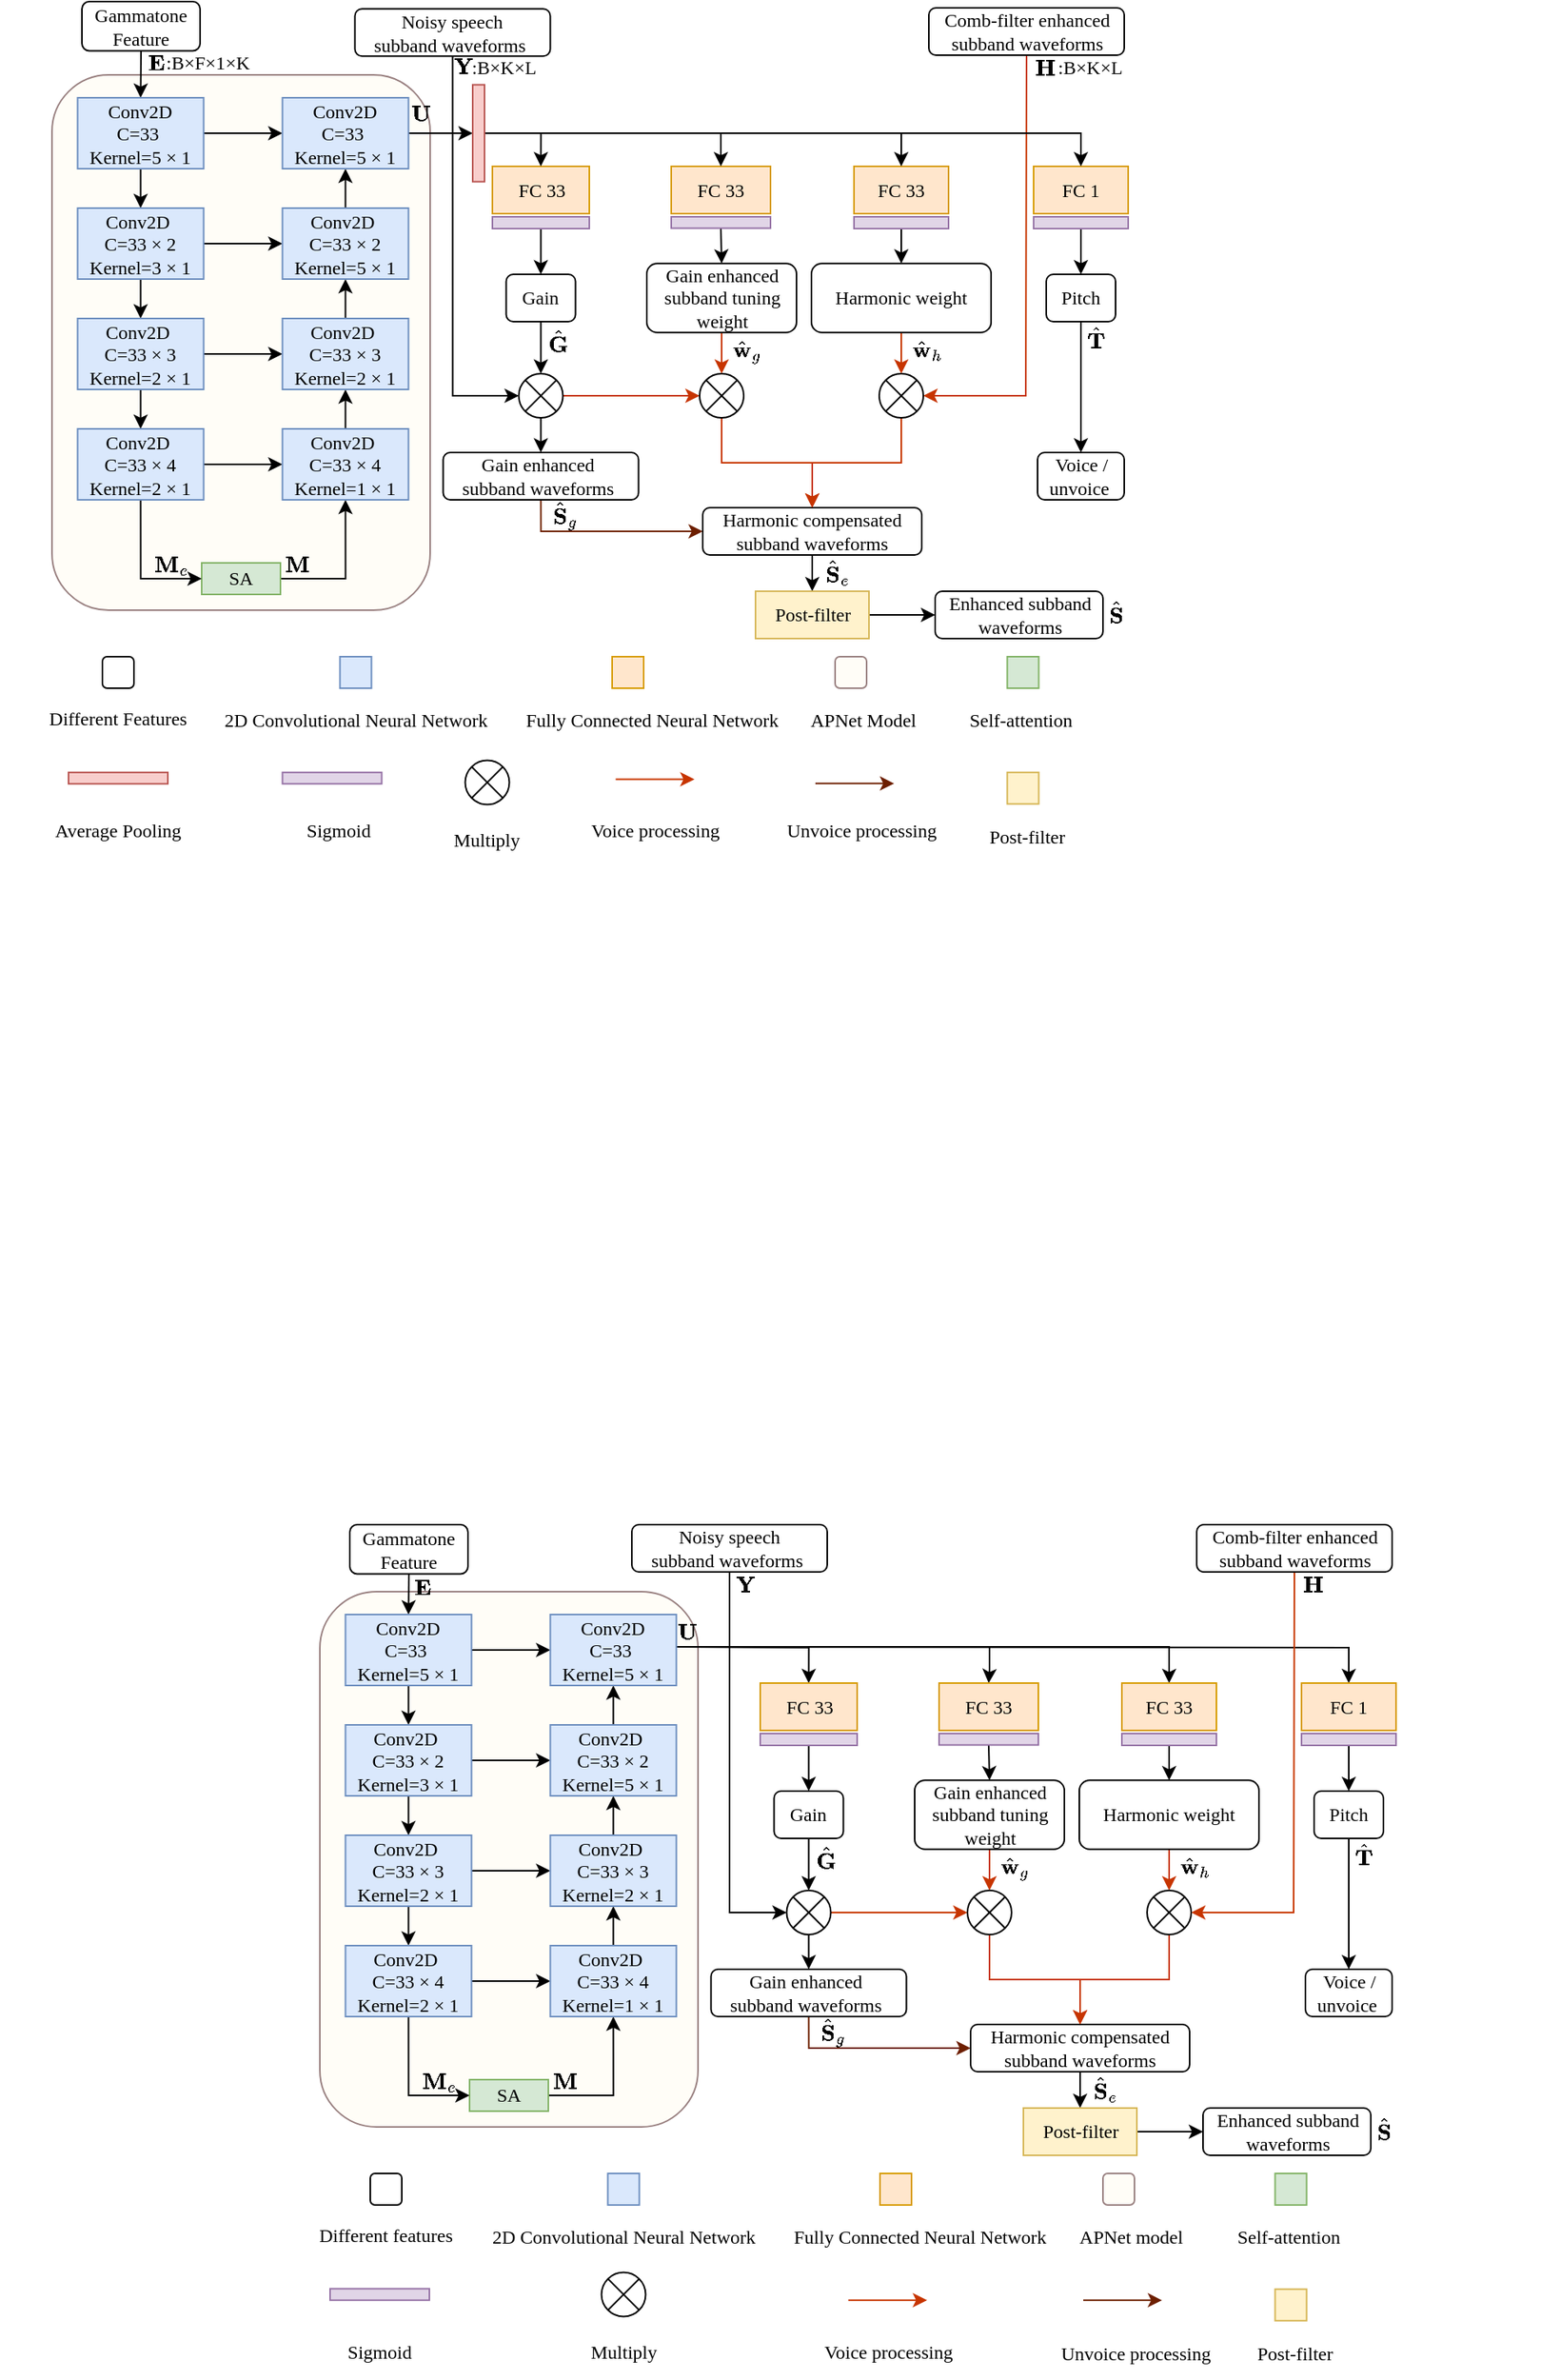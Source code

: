 <mxfile version="24.7.6">
  <diagram name="Page-1" id="zJ17UTxlqdSrX6OBl4_O">
    <mxGraphModel dx="-1146" dy="317" grid="1" gridSize="10" guides="1" tooltips="1" connect="1" arrows="1" fold="1" page="1" pageScale="1" pageWidth="850" pageHeight="1100" math="1" shadow="0">
      <root>
        <mxCell id="0" />
        <mxCell id="1" parent="0" />
        <mxCell id="dL0ZDPhnh0uilclcxEB1-1" value="" style="rounded=1;whiteSpace=wrap;html=1;fillColor=#FFFDF7;strokeColor=#998080;fontFamily=Times New Roman;" parent="1" vertex="1">
          <mxGeometry x="1787" y="50.5" width="240" height="339.5" as="geometry" />
        </mxCell>
        <mxCell id="dL0ZDPhnh0uilclcxEB1-2" value="Voice / unvoice&amp;nbsp;" style="rounded=1;whiteSpace=wrap;html=1;strokeColor=default;gradientColor=none;fontFamily=Times New Roman;" parent="1" vertex="1">
          <mxGeometry x="2412.5" y="290" width="55" height="30" as="geometry" />
        </mxCell>
        <mxCell id="dL0ZDPhnh0uilclcxEB1-3" style="edgeStyle=orthogonalEdgeStyle;rounded=0;orthogonalLoop=1;jettySize=auto;html=1;exitX=1;exitY=0.5;exitDx=0;exitDy=0;entryX=0;entryY=0.5;entryDx=0;entryDy=0;entryPerimeter=0;exitPerimeter=0;fillColor=#fa6800;strokeColor=#C73500;fontFamily=Times New Roman;" parent="1" source="dL0ZDPhnh0uilclcxEB1-52" target="dL0ZDPhnh0uilclcxEB1-54" edge="1">
          <mxGeometry relative="1" as="geometry" />
        </mxCell>
        <mxCell id="dL0ZDPhnh0uilclcxEB1-4" style="edgeStyle=orthogonalEdgeStyle;rounded=0;orthogonalLoop=1;jettySize=auto;html=1;exitX=0.5;exitY=1;exitDx=0;exitDy=0;entryX=0;entryY=0.5;entryDx=0;entryDy=0;fillColor=#a0522d;strokeColor=#6D1F00;fontFamily=Times New Roman;" parent="1" source="dL0ZDPhnh0uilclcxEB1-5" target="dL0ZDPhnh0uilclcxEB1-41" edge="1">
          <mxGeometry relative="1" as="geometry" />
        </mxCell>
        <mxCell id="dL0ZDPhnh0uilclcxEB1-5" value="Gain enhanced&amp;nbsp;&lt;br&gt;subband&amp;nbsp;waveforms&amp;nbsp;" style="rounded=1;whiteSpace=wrap;html=1;strokeColor=default;fontFamily=Times New Roman;" parent="1" vertex="1">
          <mxGeometry x="2035.25" y="290" width="124" height="30" as="geometry" />
        </mxCell>
        <mxCell id="dL0ZDPhnh0uilclcxEB1-118" style="edgeStyle=orthogonalEdgeStyle;rounded=0;orthogonalLoop=1;jettySize=auto;html=1;exitX=0.5;exitY=1;exitDx=0;exitDy=0;entryX=0.5;entryY=0;entryDx=0;entryDy=0;fontFamily=Times New Roman;" parent="1" source="dL0ZDPhnh0uilclcxEB1-30" target="dL0ZDPhnh0uilclcxEB1-100" edge="1">
          <mxGeometry relative="1" as="geometry" />
        </mxCell>
        <mxCell id="dL0ZDPhnh0uilclcxEB1-30" value="Gammatone Feature" style="rounded=1;whiteSpace=wrap;html=1;fontFamily=Times New Roman;" parent="1" vertex="1">
          <mxGeometry x="1806" y="4.0" width="75" height="31.25" as="geometry" />
        </mxCell>
        <mxCell id="dL0ZDPhnh0uilclcxEB1-31" value="FC 33" style="rounded=0;whiteSpace=wrap;html=1;fillColor=#ffe6cc;strokeColor=#d79b00;fontFamily=Times New Roman;" parent="1" vertex="1">
          <mxGeometry x="2066.5" y="108.5" width="61.5" height="30" as="geometry" />
        </mxCell>
        <mxCell id="dL0ZDPhnh0uilclcxEB1-32" style="edgeStyle=orthogonalEdgeStyle;rounded=0;orthogonalLoop=1;jettySize=auto;html=1;exitX=0.5;exitY=1;exitDx=0;exitDy=0;entryX=0.5;entryY=0;entryDx=0;entryDy=0;entryPerimeter=0;fontFamily=Times New Roman;" parent="1" source="dL0ZDPhnh0uilclcxEB1-33" target="dL0ZDPhnh0uilclcxEB1-52" edge="1">
          <mxGeometry relative="1" as="geometry" />
        </mxCell>
        <mxCell id="dL0ZDPhnh0uilclcxEB1-33" value="Gain" style="rounded=1;whiteSpace=wrap;html=1;fontFamily=Times New Roman;" parent="1" vertex="1">
          <mxGeometry x="2075.25" y="177" width="44" height="30" as="geometry" />
        </mxCell>
        <mxCell id="dL0ZDPhnh0uilclcxEB1-34" style="edgeStyle=orthogonalEdgeStyle;rounded=0;orthogonalLoop=1;jettySize=auto;html=1;exitX=0.5;exitY=1;exitDx=0;exitDy=0;entryX=0.5;entryY=0;entryDx=0;entryDy=0;entryPerimeter=0;fillColor=#fa6800;strokeColor=#C73500;fontFamily=Times New Roman;" parent="1" source="dL0ZDPhnh0uilclcxEB1-35" target="dL0ZDPhnh0uilclcxEB1-54" edge="1">
          <mxGeometry relative="1" as="geometry">
            <Array as="points">
              <mxPoint x="2212" y="238" />
              <mxPoint x="2212" y="238" />
            </Array>
          </mxGeometry>
        </mxCell>
        <mxCell id="dL0ZDPhnh0uilclcxEB1-35" value="Gain enhanced subband tuning weight" style="rounded=1;whiteSpace=wrap;html=1;fontFamily=Times New Roman;" parent="1" vertex="1">
          <mxGeometry x="2164.5" y="170.13" width="95" height="43.75" as="geometry" />
        </mxCell>
        <mxCell id="dL0ZDPhnh0uilclcxEB1-36" style="edgeStyle=orthogonalEdgeStyle;rounded=0;orthogonalLoop=1;jettySize=auto;html=1;exitX=0.5;exitY=1;exitDx=0;exitDy=0;entryX=0.5;entryY=0;entryDx=0;entryDy=0;entryPerimeter=0;fillColor=#fa6800;strokeColor=#C73500;fontFamily=Times New Roman;" parent="1" source="dL0ZDPhnh0uilclcxEB1-37" target="dL0ZDPhnh0uilclcxEB1-56" edge="1">
          <mxGeometry relative="1" as="geometry" />
        </mxCell>
        <mxCell id="dL0ZDPhnh0uilclcxEB1-37" value="Harmonic weight" style="rounded=1;whiteSpace=wrap;html=1;fontFamily=Times New Roman;" parent="1" vertex="1">
          <mxGeometry x="2269" y="170.13" width="114" height="43.75" as="geometry" />
        </mxCell>
        <mxCell id="dL0ZDPhnh0uilclcxEB1-38" value="FC 1" style="rounded=0;whiteSpace=wrap;html=1;fillColor=#ffe6cc;strokeColor=#d79b00;fontFamily=Times New Roman;" parent="1" vertex="1">
          <mxGeometry x="2410" y="108.5" width="60" height="30" as="geometry" />
        </mxCell>
        <mxCell id="dL0ZDPhnh0uilclcxEB1-39" style="edgeStyle=orthogonalEdgeStyle;rounded=0;orthogonalLoop=1;jettySize=auto;html=1;exitX=0.5;exitY=1;exitDx=0;exitDy=0;entryX=0.5;entryY=0;entryDx=0;entryDy=0;fontFamily=Times New Roman;" parent="1" source="dL0ZDPhnh0uilclcxEB1-40" target="dL0ZDPhnh0uilclcxEB1-2" edge="1">
          <mxGeometry relative="1" as="geometry" />
        </mxCell>
        <mxCell id="dL0ZDPhnh0uilclcxEB1-40" value="Pitch" style="rounded=1;whiteSpace=wrap;html=1;fontFamily=Times New Roman;" parent="1" vertex="1">
          <mxGeometry x="2418" y="177" width="44" height="30" as="geometry" />
        </mxCell>
        <mxCell id="S4DQuL0AChRIHme5D5WO-2" style="edgeStyle=orthogonalEdgeStyle;rounded=0;orthogonalLoop=1;jettySize=auto;html=1;exitX=0.5;exitY=1;exitDx=0;exitDy=0;entryX=0.5;entryY=0;entryDx=0;entryDy=0;" parent="1" source="dL0ZDPhnh0uilclcxEB1-41" target="S4DQuL0AChRIHme5D5WO-1" edge="1">
          <mxGeometry relative="1" as="geometry" />
        </mxCell>
        <mxCell id="dL0ZDPhnh0uilclcxEB1-41" value="Harmonic&amp;nbsp;compensated subband waveforms" style="rounded=1;whiteSpace=wrap;html=1;strokeColor=default;fontFamily=Times New Roman;" parent="1" vertex="1">
          <mxGeometry x="2200" y="325" width="139" height="30" as="geometry" />
        </mxCell>
        <mxCell id="dL0ZDPhnh0uilclcxEB1-42" value="FC 33" style="rounded=0;whiteSpace=wrap;html=1;fillColor=#ffe6cc;strokeColor=#d79b00;fontFamily=Times New Roman;" parent="1" vertex="1">
          <mxGeometry x="2296" y="108.5" width="60" height="30" as="geometry" />
        </mxCell>
        <mxCell id="dL0ZDPhnh0uilclcxEB1-43" value="FC 33" style="rounded=0;whiteSpace=wrap;html=1;fillColor=#ffe6cc;strokeColor=#d79b00;fontFamily=Times New Roman;" parent="1" vertex="1">
          <mxGeometry x="2180" y="108.5" width="63" height="30" as="geometry" />
        </mxCell>
        <mxCell id="dL0ZDPhnh0uilclcxEB1-47" style="edgeStyle=orthogonalEdgeStyle;rounded=0;orthogonalLoop=1;jettySize=auto;html=1;exitX=0.5;exitY=1;exitDx=0;exitDy=0;entryX=0;entryY=0.5;entryDx=0;entryDy=0;entryPerimeter=0;fontFamily=Times New Roman;" parent="1" source="dL0ZDPhnh0uilclcxEB1-48" target="dL0ZDPhnh0uilclcxEB1-52" edge="1">
          <mxGeometry relative="1" as="geometry" />
        </mxCell>
        <mxCell id="dL0ZDPhnh0uilclcxEB1-48" value="Noisy speech subband&amp;nbsp;waveforms&amp;nbsp;" style="rounded=1;whiteSpace=wrap;html=1;strokeColor=default;fontFamily=Times New Roman;" parent="1" vertex="1">
          <mxGeometry x="1979.25" y="8.63" width="124" height="30" as="geometry" />
        </mxCell>
        <mxCell id="dL0ZDPhnh0uilclcxEB1-49" style="edgeStyle=orthogonalEdgeStyle;rounded=0;orthogonalLoop=1;jettySize=auto;html=1;exitX=0.5;exitY=1;exitDx=0;exitDy=0;entryX=1;entryY=0.5;entryDx=0;entryDy=0;entryPerimeter=0;fillColor=#fa6800;strokeColor=#C73500;fontFamily=Times New Roman;" parent="1" source="dL0ZDPhnh0uilclcxEB1-50" target="dL0ZDPhnh0uilclcxEB1-56" edge="1">
          <mxGeometry relative="1" as="geometry">
            <mxPoint x="2355" y="273" as="targetPoint" />
            <Array as="points">
              <mxPoint x="2405" y="38" />
              <mxPoint x="2405" y="273" />
            </Array>
          </mxGeometry>
        </mxCell>
        <mxCell id="dL0ZDPhnh0uilclcxEB1-50" value="Comb-filter enhanced&lt;br&gt;&amp;nbsp;subband&amp;nbsp;waveforms&amp;nbsp;" style="rounded=1;whiteSpace=wrap;html=1;strokeColor=default;fontFamily=Times New Roman;" parent="1" vertex="1">
          <mxGeometry x="2343.5" y="8.0" width="124" height="30" as="geometry" />
        </mxCell>
        <mxCell id="dL0ZDPhnh0uilclcxEB1-51" style="edgeStyle=orthogonalEdgeStyle;rounded=0;orthogonalLoop=1;jettySize=auto;html=1;exitX=0.5;exitY=1;exitDx=0;exitDy=0;exitPerimeter=0;entryX=0.5;entryY=0;entryDx=0;entryDy=0;fontFamily=Times New Roman;" parent="1" source="dL0ZDPhnh0uilclcxEB1-52" target="dL0ZDPhnh0uilclcxEB1-5" edge="1">
          <mxGeometry relative="1" as="geometry" />
        </mxCell>
        <mxCell id="dL0ZDPhnh0uilclcxEB1-52" value="" style="verticalLabelPosition=bottom;verticalAlign=top;html=1;shape=mxgraph.flowchart.or;fontFamily=Times New Roman;" parent="1" vertex="1">
          <mxGeometry x="2083.25" y="240" width="28" height="28" as="geometry" />
        </mxCell>
        <mxCell id="dL0ZDPhnh0uilclcxEB1-53" style="edgeStyle=orthogonalEdgeStyle;rounded=0;orthogonalLoop=1;jettySize=auto;html=1;exitX=0.5;exitY=1;exitDx=0;exitDy=0;exitPerimeter=0;entryX=0.5;entryY=0;entryDx=0;entryDy=0;fillColor=#fa6800;strokeColor=#C73500;fontFamily=Times New Roman;" parent="1" source="dL0ZDPhnh0uilclcxEB1-54" target="dL0ZDPhnh0uilclcxEB1-41" edge="1">
          <mxGeometry relative="1" as="geometry" />
        </mxCell>
        <mxCell id="dL0ZDPhnh0uilclcxEB1-54" value="" style="verticalLabelPosition=bottom;verticalAlign=top;html=1;shape=mxgraph.flowchart.or;fontFamily=Times New Roman;" parent="1" vertex="1">
          <mxGeometry x="2198" y="240" width="28" height="28" as="geometry" />
        </mxCell>
        <mxCell id="dL0ZDPhnh0uilclcxEB1-55" style="edgeStyle=orthogonalEdgeStyle;rounded=0;orthogonalLoop=1;jettySize=auto;html=1;exitX=0.5;exitY=1;exitDx=0;exitDy=0;exitPerimeter=0;entryX=0.5;entryY=0;entryDx=0;entryDy=0;fillColor=#fa6800;strokeColor=#C73500;fontFamily=Times New Roman;" parent="1" source="dL0ZDPhnh0uilclcxEB1-56" target="dL0ZDPhnh0uilclcxEB1-41" edge="1">
          <mxGeometry relative="1" as="geometry" />
        </mxCell>
        <mxCell id="dL0ZDPhnh0uilclcxEB1-56" value="" style="verticalLabelPosition=bottom;verticalAlign=top;html=1;shape=mxgraph.flowchart.or;fontFamily=Times New Roman;" parent="1" vertex="1">
          <mxGeometry x="2312" y="240" width="28" height="28" as="geometry" />
        </mxCell>
        <mxCell id="dL0ZDPhnh0uilclcxEB1-57" value="" style="group;fontFamily=Times New Roman;" parent="1" vertex="1" connectable="0">
          <mxGeometry x="1924.75" y="419.5" width="110" height="55" as="geometry" />
        </mxCell>
        <mxCell id="dL0ZDPhnh0uilclcxEB1-58" value="" style="rounded=0;whiteSpace=wrap;html=1;fillColor=#dae8fc;strokeColor=#6c8ebf;fontFamily=Times New Roman;" parent="dL0ZDPhnh0uilclcxEB1-57" vertex="1">
          <mxGeometry x="45" width="20" height="20" as="geometry" />
        </mxCell>
        <mxCell id="dL0ZDPhnh0uilclcxEB1-59" value="2D&amp;nbsp;Convolutional&amp;nbsp;Neural&amp;nbsp;Network" style="rounded=0;whiteSpace=wrap;html=1;strokeColor=none;fillColor=none;fontFamily=Times New Roman;" parent="dL0ZDPhnh0uilclcxEB1-57" vertex="1">
          <mxGeometry y="25" width="110" height="30" as="geometry" />
        </mxCell>
        <mxCell id="dL0ZDPhnh0uilclcxEB1-60" value="" style="group;fillColor=none;fontFamily=Times New Roman;" parent="1" vertex="1" connectable="0">
          <mxGeometry x="2112.5" y="419.5" width="110" height="55" as="geometry" />
        </mxCell>
        <mxCell id="dL0ZDPhnh0uilclcxEB1-61" value="" style="rounded=0;whiteSpace=wrap;html=1;fillColor=#ffe6cc;strokeColor=#d79b00;fontFamily=Times New Roman;" parent="dL0ZDPhnh0uilclcxEB1-60" vertex="1">
          <mxGeometry x="30" width="20" height="20" as="geometry" />
        </mxCell>
        <mxCell id="dL0ZDPhnh0uilclcxEB1-62" value="Fully&amp;nbsp;Connected&amp;nbsp;Neural&amp;nbsp;Network" style="rounded=0;whiteSpace=wrap;html=1;strokeColor=none;fillColor=none;fontFamily=Times New Roman;" parent="dL0ZDPhnh0uilclcxEB1-60" vertex="1">
          <mxGeometry y="25" width="110" height="30" as="geometry" />
        </mxCell>
        <mxCell id="dL0ZDPhnh0uilclcxEB1-63" value="" style="group;fontFamily=Times New Roman;" parent="1" vertex="1" connectable="0">
          <mxGeometry x="2227" y="419.5" width="150" height="53.75" as="geometry" />
        </mxCell>
        <mxCell id="dL0ZDPhnh0uilclcxEB1-64" value="APNet Model" style="rounded=0;whiteSpace=wrap;html=1;strokeColor=none;fillColor=none;fontFamily=Times New Roman;" parent="dL0ZDPhnh0uilclcxEB1-63" vertex="1">
          <mxGeometry y="27.5" width="150" height="26.25" as="geometry" />
        </mxCell>
        <mxCell id="dL0ZDPhnh0uilclcxEB1-65" value="" style="rounded=1;whiteSpace=wrap;html=1;fillColor=#fffdf7;strokeColor=#998080;fontColor=#ffffff;fontFamily=Times New Roman;" parent="dL0ZDPhnh0uilclcxEB1-63" vertex="1">
          <mxGeometry x="57" width="20" height="20" as="geometry" />
        </mxCell>
        <mxCell id="dL0ZDPhnh0uilclcxEB1-66" value="" style="group;fontFamily=Times New Roman;" parent="1" vertex="1" connectable="0">
          <mxGeometry x="1754" y="418.5" width="150" height="53.75" as="geometry" />
        </mxCell>
        <mxCell id="dL0ZDPhnh0uilclcxEB1-67" value="Different Features" style="rounded=0;whiteSpace=wrap;html=1;strokeColor=none;fillColor=none;fontFamily=Times New Roman;" parent="dL0ZDPhnh0uilclcxEB1-66" vertex="1">
          <mxGeometry y="27.5" width="150" height="26.25" as="geometry" />
        </mxCell>
        <mxCell id="dL0ZDPhnh0uilclcxEB1-68" value="" style="rounded=1;whiteSpace=wrap;html=1;fillColor=#FFFFFF;strokeColor=#000000;fontFamily=Times New Roman;" parent="dL0ZDPhnh0uilclcxEB1-66" vertex="1">
          <mxGeometry x="65" y="1" width="20" height="20" as="geometry" />
        </mxCell>
        <mxCell id="dL0ZDPhnh0uilclcxEB1-70" value="" style="endArrow=classic;html=1;rounded=0;fillColor=#fa6800;strokeColor=#C73500;fontFamily=Times New Roman;" parent="1" edge="1">
          <mxGeometry width="50" height="50" relative="1" as="geometry">
            <mxPoint x="2144.75" y="497.26" as="sourcePoint" />
            <mxPoint x="2194.75" y="497.26" as="targetPoint" />
          </mxGeometry>
        </mxCell>
        <mxCell id="dL0ZDPhnh0uilclcxEB1-71" value="Voice&amp;nbsp;processing" style="rounded=0;whiteSpace=wrap;html=1;strokeColor=none;fillColor=none;fontFamily=Times New Roman;" parent="1" vertex="1">
          <mxGeometry x="2095.25" y="517.26" width="150" height="26.25" as="geometry" />
        </mxCell>
        <mxCell id="dL0ZDPhnh0uilclcxEB1-78" value="" style="verticalLabelPosition=bottom;verticalAlign=top;html=1;shape=mxgraph.flowchart.or;fontFamily=Times New Roman;" parent="1" vertex="1">
          <mxGeometry x="2049.25" y="485.25" width="28" height="28" as="geometry" />
        </mxCell>
        <mxCell id="dL0ZDPhnh0uilclcxEB1-79" value="Multiply" style="rounded=0;whiteSpace=wrap;html=1;strokeColor=none;fillColor=none;fontFamily=Times New Roman;" parent="1" vertex="1">
          <mxGeometry x="1988.25" y="522.88" width="150" height="26.25" as="geometry" />
        </mxCell>
        <mxCell id="dL0ZDPhnh0uilclcxEB1-80" style="edgeStyle=orthogonalEdgeStyle;rounded=0;orthogonalLoop=1;jettySize=auto;html=1;exitX=0.5;exitY=1;exitDx=0;exitDy=0;entryX=0.5;entryY=0;entryDx=0;entryDy=0;fontFamily=Times New Roman;" parent="1" source="dL0ZDPhnh0uilclcxEB1-81" target="dL0ZDPhnh0uilclcxEB1-33" edge="1">
          <mxGeometry relative="1" as="geometry" />
        </mxCell>
        <mxCell id="dL0ZDPhnh0uilclcxEB1-81" value="" style="rounded=0;whiteSpace=wrap;html=1;fillColor=#e1d5e7;strokeColor=#9673a6;fontFamily=Times New Roman;" parent="1" vertex="1">
          <mxGeometry x="2066.5" y="140.5" width="61.5" height="7.5" as="geometry" />
        </mxCell>
        <mxCell id="dL0ZDPhnh0uilclcxEB1-82" style="edgeStyle=orthogonalEdgeStyle;rounded=0;orthogonalLoop=1;jettySize=auto;html=1;exitX=0.5;exitY=1;exitDx=0;exitDy=0;entryX=0.5;entryY=0;entryDx=0;entryDy=0;fontFamily=Times New Roman;" parent="1" source="dL0ZDPhnh0uilclcxEB1-83" target="dL0ZDPhnh0uilclcxEB1-35" edge="1">
          <mxGeometry relative="1" as="geometry" />
        </mxCell>
        <mxCell id="dL0ZDPhnh0uilclcxEB1-83" value="" style="rounded=0;whiteSpace=wrap;html=1;fillColor=#e1d5e7;strokeColor=#9673a6;fontFamily=Times New Roman;" parent="1" vertex="1">
          <mxGeometry x="2180" y="140.5" width="63" height="7.25" as="geometry" />
        </mxCell>
        <mxCell id="dL0ZDPhnh0uilclcxEB1-84" style="edgeStyle=orthogonalEdgeStyle;rounded=0;orthogonalLoop=1;jettySize=auto;html=1;exitX=0.5;exitY=1;exitDx=0;exitDy=0;entryX=0.5;entryY=0;entryDx=0;entryDy=0;fontFamily=Times New Roman;" parent="1" source="dL0ZDPhnh0uilclcxEB1-85" target="dL0ZDPhnh0uilclcxEB1-37" edge="1">
          <mxGeometry relative="1" as="geometry" />
        </mxCell>
        <mxCell id="dL0ZDPhnh0uilclcxEB1-85" value="" style="rounded=0;whiteSpace=wrap;html=1;fillColor=#e1d5e7;strokeColor=#9673a6;fontFamily=Times New Roman;" parent="1" vertex="1">
          <mxGeometry x="2296" y="140.5" width="60" height="7.5" as="geometry" />
        </mxCell>
        <mxCell id="dL0ZDPhnh0uilclcxEB1-86" style="edgeStyle=orthogonalEdgeStyle;rounded=0;orthogonalLoop=1;jettySize=auto;html=1;exitX=0.5;exitY=1;exitDx=0;exitDy=0;entryX=0.5;entryY=0;entryDx=0;entryDy=0;fontFamily=Times New Roman;" parent="1" source="dL0ZDPhnh0uilclcxEB1-87" target="dL0ZDPhnh0uilclcxEB1-40" edge="1">
          <mxGeometry relative="1" as="geometry" />
        </mxCell>
        <mxCell id="dL0ZDPhnh0uilclcxEB1-87" value="&amp;nbsp;" style="rounded=0;whiteSpace=wrap;html=1;fillColor=#e1d5e7;strokeColor=#9673a6;fontFamily=Times New Roman;" parent="1" vertex="1">
          <mxGeometry x="2410" y="140.5" width="60" height="7.5" as="geometry" />
        </mxCell>
        <mxCell id="dL0ZDPhnh0uilclcxEB1-88" value="" style="rounded=0;whiteSpace=wrap;html=1;fillColor=#f8cecc;strokeColor=#b85450;fontFamily=Times New Roman;" parent="1" vertex="1">
          <mxGeometry x="1797.5" y="492.885" width="63" height="7.25" as="geometry" />
        </mxCell>
        <mxCell id="dL0ZDPhnh0uilclcxEB1-89" value="Average Pooling" style="rounded=0;whiteSpace=wrap;html=1;strokeColor=none;fillColor=none;fontFamily=Times New Roman;" parent="1" vertex="1">
          <mxGeometry x="1754" y="517.26" width="150" height="26.25" as="geometry" />
        </mxCell>
        <mxCell id="dL0ZDPhnh0uilclcxEB1-90" value="" style="rounded=0;whiteSpace=wrap;html=1;fillColor=#d5e8d4;strokeColor=#82b366;fontFamily=Times New Roman;" parent="1" vertex="1">
          <mxGeometry x="2393.25" y="419.5" width="20" height="20" as="geometry" />
        </mxCell>
        <mxCell id="dL0ZDPhnh0uilclcxEB1-91" value="Self-attention" style="rounded=0;whiteSpace=wrap;html=1;strokeColor=none;fillColor=none;fontFamily=Times New Roman;" parent="1" vertex="1">
          <mxGeometry x="2322" y="444.5" width="160" height="30" as="geometry" />
        </mxCell>
        <mxCell id="dL0ZDPhnh0uilclcxEB1-92" style="edgeStyle=orthogonalEdgeStyle;rounded=0;orthogonalLoop=1;jettySize=auto;html=1;exitX=1;exitY=0.5;exitDx=0;exitDy=0;entryX=0.5;entryY=1;entryDx=0;entryDy=0;fontFamily=Times New Roman;" parent="1" source="dL0ZDPhnh0uilclcxEB1-93" target="dL0ZDPhnh0uilclcxEB1-107" edge="1">
          <mxGeometry relative="1" as="geometry">
            <mxPoint x="1971.75" y="323" as="targetPoint" />
          </mxGeometry>
        </mxCell>
        <mxCell id="dL0ZDPhnh0uilclcxEB1-93" value="SA" style="rounded=0;whiteSpace=wrap;html=1;fillColor=#d5e8d4;strokeColor=#82b366;fontFamily=Times New Roman;" parent="1" vertex="1">
          <mxGeometry x="1882" y="360" width="50" height="20" as="geometry" />
        </mxCell>
        <mxCell id="dL0ZDPhnh0uilclcxEB1-94" style="edgeStyle=orthogonalEdgeStyle;rounded=0;orthogonalLoop=1;jettySize=auto;html=1;exitX=0.5;exitY=1;exitDx=0;exitDy=0;entryX=0;entryY=0.5;entryDx=0;entryDy=0;fontFamily=Times New Roman;" parent="1" source="dL0ZDPhnh0uilclcxEB1-105" target="dL0ZDPhnh0uilclcxEB1-93" edge="1">
          <mxGeometry relative="1" as="geometry">
            <mxPoint x="1841.75" y="323" as="sourcePoint" />
          </mxGeometry>
        </mxCell>
        <mxCell id="dL0ZDPhnh0uilclcxEB1-99" style="edgeStyle=orthogonalEdgeStyle;rounded=0;orthogonalLoop=1;jettySize=auto;html=1;exitX=0.5;exitY=1;exitDx=0;exitDy=0;entryX=0.5;entryY=0;entryDx=0;entryDy=0;fillColor=#dae8fc;strokeColor=#000000;fontFamily=Times New Roman;" parent="1" source="dL0ZDPhnh0uilclcxEB1-100" target="dL0ZDPhnh0uilclcxEB1-102" edge="1">
          <mxGeometry relative="1" as="geometry" />
        </mxCell>
        <mxCell id="dL0ZDPhnh0uilclcxEB1-116" style="edgeStyle=orthogonalEdgeStyle;rounded=0;orthogonalLoop=1;jettySize=auto;html=1;exitX=1;exitY=0.5;exitDx=0;exitDy=0;entryX=0;entryY=0.5;entryDx=0;entryDy=0;fontFamily=Times New Roman;" parent="1" source="dL0ZDPhnh0uilclcxEB1-100" target="dL0ZDPhnh0uilclcxEB1-112" edge="1">
          <mxGeometry relative="1" as="geometry" />
        </mxCell>
        <mxCell id="dL0ZDPhnh0uilclcxEB1-100" value="Conv2D &lt;br&gt;C=33&amp;nbsp;&lt;div&gt;Kernel=5 ×&amp;nbsp;1&lt;/div&gt;" style="rounded=0;whiteSpace=wrap;html=1;fillColor=#dae8fc;strokeColor=#6c8ebf;fontFamily=Times New Roman;" parent="1" vertex="1">
          <mxGeometry x="1803.25" y="65" width="80" height="45" as="geometry" />
        </mxCell>
        <mxCell id="dL0ZDPhnh0uilclcxEB1-101" style="edgeStyle=orthogonalEdgeStyle;rounded=0;orthogonalLoop=1;jettySize=auto;html=1;exitX=0.5;exitY=1;exitDx=0;exitDy=0;entryX=0.5;entryY=0;entryDx=0;entryDy=0;fillColor=#dae8fc;strokeColor=#000000;fontFamily=Times New Roman;" parent="1" source="dL0ZDPhnh0uilclcxEB1-102" target="dL0ZDPhnh0uilclcxEB1-104" edge="1">
          <mxGeometry relative="1" as="geometry" />
        </mxCell>
        <mxCell id="dL0ZDPhnh0uilclcxEB1-115" style="edgeStyle=orthogonalEdgeStyle;rounded=0;orthogonalLoop=1;jettySize=auto;html=1;exitX=1;exitY=0.5;exitDx=0;exitDy=0;fontFamily=Times New Roman;" parent="1" source="dL0ZDPhnh0uilclcxEB1-102" target="dL0ZDPhnh0uilclcxEB1-111" edge="1">
          <mxGeometry relative="1" as="geometry" />
        </mxCell>
        <mxCell id="dL0ZDPhnh0uilclcxEB1-102" value="Conv2D&amp;nbsp;&lt;br&gt;C=33 × 2 Kernel=3 ×&amp;nbsp;1" style="rounded=0;whiteSpace=wrap;html=1;fillColor=#dae8fc;strokeColor=#6c8ebf;fontFamily=Times New Roman;" parent="1" vertex="1">
          <mxGeometry x="1803.25" y="135" width="80" height="45" as="geometry" />
        </mxCell>
        <mxCell id="dL0ZDPhnh0uilclcxEB1-103" style="edgeStyle=orthogonalEdgeStyle;rounded=0;orthogonalLoop=1;jettySize=auto;html=1;exitX=0.5;exitY=1;exitDx=0;exitDy=0;entryX=0.5;entryY=0;entryDx=0;entryDy=0;fillColor=#dae8fc;strokeColor=#000000;fontFamily=Times New Roman;" parent="1" source="dL0ZDPhnh0uilclcxEB1-104" target="dL0ZDPhnh0uilclcxEB1-105" edge="1">
          <mxGeometry relative="1" as="geometry" />
        </mxCell>
        <mxCell id="dL0ZDPhnh0uilclcxEB1-114" style="edgeStyle=orthogonalEdgeStyle;rounded=0;orthogonalLoop=1;jettySize=auto;html=1;exitX=1;exitY=0.5;exitDx=0;exitDy=0;entryX=0;entryY=0.5;entryDx=0;entryDy=0;fontFamily=Times New Roman;" parent="1" source="dL0ZDPhnh0uilclcxEB1-104" target="dL0ZDPhnh0uilclcxEB1-109" edge="1">
          <mxGeometry relative="1" as="geometry" />
        </mxCell>
        <mxCell id="dL0ZDPhnh0uilclcxEB1-104" value="Conv2D&amp;nbsp;&lt;br&gt;C=33 ×&amp;nbsp;3 Kernel=2 ×&amp;nbsp;1" style="rounded=0;whiteSpace=wrap;html=1;fillColor=#dae8fc;strokeColor=#6c8ebf;fontFamily=Times New Roman;" parent="1" vertex="1">
          <mxGeometry x="1803.25" y="205" width="80" height="45" as="geometry" />
        </mxCell>
        <mxCell id="dL0ZDPhnh0uilclcxEB1-113" style="edgeStyle=orthogonalEdgeStyle;rounded=0;orthogonalLoop=1;jettySize=auto;html=1;exitX=1;exitY=0.5;exitDx=0;exitDy=0;entryX=0;entryY=0.5;entryDx=0;entryDy=0;fontFamily=Times New Roman;" parent="1" source="dL0ZDPhnh0uilclcxEB1-105" target="dL0ZDPhnh0uilclcxEB1-107" edge="1">
          <mxGeometry relative="1" as="geometry" />
        </mxCell>
        <mxCell id="dL0ZDPhnh0uilclcxEB1-105" value="Conv2D&amp;nbsp;&lt;br&gt;C=33 ×&amp;nbsp;4 Kernel=2 ×&amp;nbsp;1" style="rounded=0;whiteSpace=wrap;html=1;fillColor=#dae8fc;strokeColor=#6c8ebf;fontFamily=Times New Roman;" parent="1" vertex="1">
          <mxGeometry x="1803.25" y="275" width="80" height="45" as="geometry" />
        </mxCell>
        <mxCell id="dL0ZDPhnh0uilclcxEB1-106" style="edgeStyle=orthogonalEdgeStyle;rounded=0;orthogonalLoop=1;jettySize=auto;html=1;exitX=0.5;exitY=0;exitDx=0;exitDy=0;entryX=0.5;entryY=1;entryDx=0;entryDy=0;fillColor=#dae8fc;strokeColor=#000000;fontFamily=Times New Roman;" parent="1" source="dL0ZDPhnh0uilclcxEB1-107" target="dL0ZDPhnh0uilclcxEB1-109" edge="1">
          <mxGeometry relative="1" as="geometry" />
        </mxCell>
        <mxCell id="dL0ZDPhnh0uilclcxEB1-107" value="Conv2D&amp;nbsp;&lt;br&gt;C=33 ×&amp;nbsp;4 Kernel=1 × 1" style="rounded=0;whiteSpace=wrap;html=1;fillColor=#dae8fc;strokeColor=#6c8ebf;fontFamily=Times New Roman;" parent="1" vertex="1">
          <mxGeometry x="1933.25" y="275" width="80" height="45" as="geometry" />
        </mxCell>
        <mxCell id="dL0ZDPhnh0uilclcxEB1-108" style="edgeStyle=orthogonalEdgeStyle;rounded=0;orthogonalLoop=1;jettySize=auto;html=1;exitX=0.5;exitY=0;exitDx=0;exitDy=0;entryX=0.5;entryY=1;entryDx=0;entryDy=0;fillColor=#dae8fc;strokeColor=#000000;fontFamily=Times New Roman;" parent="1" source="dL0ZDPhnh0uilclcxEB1-109" target="dL0ZDPhnh0uilclcxEB1-111" edge="1">
          <mxGeometry relative="1" as="geometry" />
        </mxCell>
        <mxCell id="dL0ZDPhnh0uilclcxEB1-109" value="Conv2D&amp;nbsp;&lt;br&gt;C=33 ×&amp;nbsp;3 Kernel=2 ×&amp;nbsp;1" style="rounded=0;whiteSpace=wrap;html=1;fillColor=#dae8fc;strokeColor=#6c8ebf;fontFamily=Times New Roman;" parent="1" vertex="1">
          <mxGeometry x="1933.25" y="205" width="80" height="45" as="geometry" />
        </mxCell>
        <mxCell id="dL0ZDPhnh0uilclcxEB1-110" style="edgeStyle=orthogonalEdgeStyle;rounded=0;orthogonalLoop=1;jettySize=auto;html=1;exitX=0.5;exitY=0;exitDx=0;exitDy=0;entryX=0.5;entryY=1;entryDx=0;entryDy=0;fillColor=#dae8fc;strokeColor=#000000;fontFamily=Times New Roman;" parent="1" source="dL0ZDPhnh0uilclcxEB1-111" target="dL0ZDPhnh0uilclcxEB1-112" edge="1">
          <mxGeometry relative="1" as="geometry" />
        </mxCell>
        <mxCell id="dL0ZDPhnh0uilclcxEB1-111" value="Conv2D&amp;nbsp;&lt;br&gt;C=33 ×&amp;nbsp;2 Kernel=5 ×&amp;nbsp;1" style="rounded=0;whiteSpace=wrap;html=1;fillColor=#dae8fc;strokeColor=#6c8ebf;fontFamily=Times New Roman;" parent="1" vertex="1">
          <mxGeometry x="1933.25" y="135" width="80" height="45" as="geometry" />
        </mxCell>
        <mxCell id="eazMNfkr8P5mKzoQGKRl-106" style="edgeStyle=orthogonalEdgeStyle;rounded=0;orthogonalLoop=1;jettySize=auto;html=1;exitX=1;exitY=0.5;exitDx=0;exitDy=0;entryX=0.5;entryY=1;entryDx=0;entryDy=0;" edge="1" parent="1" source="dL0ZDPhnh0uilclcxEB1-112" target="eazMNfkr8P5mKzoQGKRl-105">
          <mxGeometry relative="1" as="geometry" />
        </mxCell>
        <mxCell id="dL0ZDPhnh0uilclcxEB1-112" value="Conv2D &lt;br&gt;C=33&amp;nbsp;&lt;div&gt;Kernel=5 ×&amp;nbsp;1&lt;/div&gt;" style="rounded=0;whiteSpace=wrap;html=1;fillColor=#dae8fc;strokeColor=#6c8ebf;fontFamily=Times New Roman;" parent="1" vertex="1">
          <mxGeometry x="1933.25" y="65" width="80" height="45" as="geometry" />
        </mxCell>
        <mxCell id="dL0ZDPhnh0uilclcxEB1-122" value="&lt;span style=&quot;font-family: Helvetica; text-align: left;&quot;&gt;$$\hat{\textbf{w}}_g$$&lt;/span&gt;" style="text;html=1;strokeColor=none;fillColor=none;align=center;verticalAlign=middle;whiteSpace=wrap;rounded=0;strokeWidth=7;fontFamily=Times New Roman;" parent="1" vertex="1">
          <mxGeometry x="2198" y="210" width="60" height="30" as="geometry" />
        </mxCell>
        <mxCell id="dL0ZDPhnh0uilclcxEB1-123" value="&lt;span style=&quot;font-family: Helvetica; text-align: left;&quot;&gt;$$\hat{\textbf{w}}_h$$&lt;/span&gt;" style="text;html=1;strokeColor=none;fillColor=none;align=center;verticalAlign=middle;whiteSpace=wrap;rounded=0;strokeWidth=7;fontFamily=Times New Roman;" parent="1" vertex="1">
          <mxGeometry x="2312" y="210" width="60" height="30" as="geometry" />
        </mxCell>
        <mxCell id="dL0ZDPhnh0uilclcxEB1-124" value="&lt;span style=&quot;font-family: Helvetica; text-align: left;&quot;&gt;$$\hat{\textbf{G}}$$&lt;/span&gt;" style="text;html=1;strokeColor=none;fillColor=none;align=center;verticalAlign=middle;whiteSpace=wrap;rounded=0;strokeWidth=7;fontFamily=Times New Roman;" parent="1" vertex="1">
          <mxGeometry x="2078.25" y="205" width="60" height="30" as="geometry" />
        </mxCell>
        <mxCell id="lscojaRsyQzUvcd1Fd95-1" value="&lt;span style=&quot;text-align: left;&quot;&gt;&lt;font&gt;:B&lt;/font&gt;&lt;/span&gt;&lt;span style=&quot;text-align: left;&quot;&gt;×&lt;/span&gt;&lt;span style=&quot;text-align: left;&quot;&gt;&lt;font&gt;F×1&lt;/font&gt;&lt;/span&gt;&lt;span style=&quot;text-align: left;&quot;&gt;×&lt;/span&gt;&lt;span style=&quot;text-align: left;&quot;&gt;&lt;font&gt;K&lt;/font&gt;&lt;/span&gt;" style="text;html=1;strokeColor=none;fillColor=none;align=center;verticalAlign=middle;whiteSpace=wrap;rounded=0;strokeWidth=7;fontFamily=Times New Roman;" parent="1" vertex="1">
          <mxGeometry x="1856" y="28.25" width="60" height="30" as="geometry" />
        </mxCell>
        <mxCell id="C7viahZJSG1r6KPh_LHN-1" value="&lt;span style=&quot;font-family: Helvetica;&quot;&gt;$$\hat{\textbf{T}}$$&lt;/span&gt;" style="text;whiteSpace=wrap;html=1;imageAspect=1;connectable=1;allowArrows=0;fontFamily=Times New Roman;" parent="1" vertex="1">
          <mxGeometry x="2442" y="190" width="40" height="40" as="geometry" />
        </mxCell>
        <mxCell id="C7viahZJSG1r6KPh_LHN-4" value="&lt;span style=&quot;font-family: Helvetica;&quot;&gt;$$\textbf{M}_e$$&lt;/span&gt;" style="text;whiteSpace=wrap;html=1;fontFamily=Times New Roman;" parent="1" vertex="1">
          <mxGeometry x="1850" y="336" width="50" height="40" as="geometry" />
        </mxCell>
        <mxCell id="C7viahZJSG1r6KPh_LHN-7" value="&lt;span style=&quot;font-family: Helvetica;&quot;&gt;$$\textbf{M}$$&lt;/span&gt;" style="text;whiteSpace=wrap;html=1;fontFamily=Times New Roman;" parent="1" vertex="1">
          <mxGeometry x="1933.25" y="336" width="23" height="30" as="geometry" />
        </mxCell>
        <mxCell id="tSGoali31HbGe8xFUC7L-1" value="&lt;span style=&quot;font-family: Helvetica; text-align: left;&quot;&gt;$$\textbf{U}$$&lt;/span&gt;" style="text;html=1;strokeColor=none;fillColor=none;align=center;verticalAlign=middle;whiteSpace=wrap;rounded=0;strokeWidth=7;fontFamily=Times New Roman;" parent="1" vertex="1">
          <mxGeometry x="1991" y="61.25" width="60" height="30" as="geometry" />
        </mxCell>
        <mxCell id="Hh0wRw1lLY7-SUWANcJn-2" value="$$\hat{\textbf{S}}_g$$" style="text;whiteSpace=wrap;" parent="1" vertex="1">
          <mxGeometry x="2102.5" y="301" width="27.5" height="40" as="geometry" />
        </mxCell>
        <mxCell id="Hh0wRw1lLY7-SUWANcJn-4" value="$$\hat{\textbf{S}}_e$$" style="text;whiteSpace=wrap;" parent="1" vertex="1">
          <mxGeometry x="2275.5" y="338" width="26" height="30" as="geometry" />
        </mxCell>
        <mxCell id="Hh0wRw1lLY7-SUWANcJn-5" value="&lt;span style=&quot;font-family: Helvetica; text-align: left;&quot;&gt;$$\textbf{H}$$&lt;/span&gt;" style="text;html=1;strokeColor=none;fillColor=none;align=center;verticalAlign=middle;whiteSpace=wrap;rounded=0;strokeWidth=7;fontFamily=Times New Roman;" parent="1" vertex="1">
          <mxGeometry x="2387.25" y="32" width="60" height="30" as="geometry" />
        </mxCell>
        <mxCell id="Hh0wRw1lLY7-SUWANcJn-6" value="&lt;span style=&quot;font-family: Helvetica; text-align: left;&quot;&gt;$$\textbf{Y}$$&lt;/span&gt;" style="text;html=1;strokeColor=none;fillColor=none;align=center;verticalAlign=middle;whiteSpace=wrap;rounded=0;strokeWidth=7;fontFamily=Times New Roman;" parent="1" vertex="1">
          <mxGeometry x="2018.25" y="31.25" width="60" height="30" as="geometry" />
        </mxCell>
        <mxCell id="dL0ZDPhnh0uilclcxEB1-77" value="" style="endArrow=classic;html=1;rounded=0;fillColor=#a0522d;strokeColor=#6D1F00;fontFamily=Times New Roman;" parent="1" edge="1">
          <mxGeometry width="50" height="50" relative="1" as="geometry">
            <mxPoint x="2271.5" y="499.83" as="sourcePoint" />
            <mxPoint x="2321.5" y="499.95" as="targetPoint" />
          </mxGeometry>
        </mxCell>
        <mxCell id="dL0ZDPhnh0uilclcxEB1-76" value="Unvoice&amp;nbsp;processing" style="rounded=0;whiteSpace=wrap;html=1;strokeColor=none;fillColor=none;fontFamily=Times New Roman;" parent="1" vertex="1">
          <mxGeometry x="2226" y="517.26" width="150" height="26.25" as="geometry" />
        </mxCell>
        <mxCell id="S4DQuL0AChRIHme5D5WO-10" style="edgeStyle=orthogonalEdgeStyle;rounded=0;orthogonalLoop=1;jettySize=auto;html=1;exitX=1;exitY=0.5;exitDx=0;exitDy=0;entryX=0;entryY=0.5;entryDx=0;entryDy=0;" parent="1" source="S4DQuL0AChRIHme5D5WO-1" target="S4DQuL0AChRIHme5D5WO-9" edge="1">
          <mxGeometry relative="1" as="geometry" />
        </mxCell>
        <mxCell id="S4DQuL0AChRIHme5D5WO-1" value="Post-filter" style="rounded=0;whiteSpace=wrap;html=1;strokeColor=#d6b656;fontFamily=Times New Roman;fillColor=#fff2cc;" parent="1" vertex="1">
          <mxGeometry x="2233.5" y="378" width="72" height="30" as="geometry" />
        </mxCell>
        <mxCell id="S4DQuL0AChRIHme5D5WO-9" value="Enhanced subband waveforms" style="rounded=1;whiteSpace=wrap;html=1;strokeColor=default;fontFamily=Times New Roman;" parent="1" vertex="1">
          <mxGeometry x="2347.5" y="378" width="106.5" height="30" as="geometry" />
        </mxCell>
        <mxCell id="S4DQuL0AChRIHme5D5WO-11" value="$$\hat{\textbf{S}}$$" style="text;whiteSpace=wrap;" parent="1" vertex="1">
          <mxGeometry x="2456" y="364" width="26" height="30" as="geometry" />
        </mxCell>
        <mxCell id="S4DQuL0AChRIHme5D5WO-12" value="" style="rounded=0;whiteSpace=wrap;html=1;fillColor=#fff2cc;strokeColor=#d6b656;fontFamily=Times New Roman;" parent="1" vertex="1">
          <mxGeometry x="2393.25" y="492.88" width="20" height="20" as="geometry" />
        </mxCell>
        <mxCell id="S4DQuL0AChRIHme5D5WO-13" value="Post-filter" style="rounded=0;whiteSpace=wrap;html=1;strokeColor=none;fillColor=none;fontFamily=Times New Roman;" parent="1" vertex="1">
          <mxGeometry x="2325.5" y="519.13" width="160" height="30" as="geometry" />
        </mxCell>
        <mxCell id="eazMNfkr8P5mKzoQGKRl-1" value="" style="rounded=1;whiteSpace=wrap;html=1;fillColor=#FFFDF7;strokeColor=#998080;fontFamily=Times New Roman;" vertex="1" parent="1">
          <mxGeometry x="1957" y="1012.5" width="240" height="339.5" as="geometry" />
        </mxCell>
        <mxCell id="eazMNfkr8P5mKzoQGKRl-2" value="Voice / unvoice&amp;nbsp;" style="rounded=1;whiteSpace=wrap;html=1;strokeColor=default;gradientColor=none;fontFamily=Times New Roman;" vertex="1" parent="1">
          <mxGeometry x="2582.5" y="1252" width="55" height="30" as="geometry" />
        </mxCell>
        <mxCell id="eazMNfkr8P5mKzoQGKRl-3" style="edgeStyle=orthogonalEdgeStyle;rounded=0;orthogonalLoop=1;jettySize=auto;html=1;exitX=1;exitY=0.5;exitDx=0;exitDy=0;entryX=0;entryY=0.5;entryDx=0;entryDy=0;entryPerimeter=0;exitPerimeter=0;fillColor=#fa6800;strokeColor=#C73500;fontFamily=Times New Roman;" edge="1" source="eazMNfkr8P5mKzoQGKRl-31" target="eazMNfkr8P5mKzoQGKRl-33" parent="1">
          <mxGeometry relative="1" as="geometry" />
        </mxCell>
        <mxCell id="eazMNfkr8P5mKzoQGKRl-4" style="edgeStyle=orthogonalEdgeStyle;rounded=0;orthogonalLoop=1;jettySize=auto;html=1;exitX=0.5;exitY=1;exitDx=0;exitDy=0;entryX=0;entryY=0.5;entryDx=0;entryDy=0;fillColor=#a0522d;strokeColor=#6D1F00;fontFamily=Times New Roman;" edge="1" source="eazMNfkr8P5mKzoQGKRl-5" target="eazMNfkr8P5mKzoQGKRl-23" parent="1">
          <mxGeometry relative="1" as="geometry" />
        </mxCell>
        <mxCell id="eazMNfkr8P5mKzoQGKRl-5" value="Gain enhanced&amp;nbsp;&lt;br&gt;subband&amp;nbsp;waveforms&amp;nbsp;" style="rounded=1;whiteSpace=wrap;html=1;strokeColor=default;fontFamily=Times New Roman;" vertex="1" parent="1">
          <mxGeometry x="2205.25" y="1252" width="124" height="30" as="geometry" />
        </mxCell>
        <mxCell id="eazMNfkr8P5mKzoQGKRl-6" style="edgeStyle=orthogonalEdgeStyle;rounded=0;orthogonalLoop=1;jettySize=auto;html=1;exitX=1;exitY=0.5;exitDx=0;exitDy=0;entryX=0.5;entryY=0;entryDx=0;entryDy=0;fontFamily=Times New Roman;" edge="1" target="eazMNfkr8P5mKzoQGKRl-12" parent="1">
          <mxGeometry relative="1" as="geometry">
            <mxPoint x="2183.5" y="1047.5" as="sourcePoint" />
          </mxGeometry>
        </mxCell>
        <mxCell id="eazMNfkr8P5mKzoQGKRl-7" style="edgeStyle=orthogonalEdgeStyle;rounded=0;orthogonalLoop=1;jettySize=auto;html=1;exitX=1;exitY=0.5;exitDx=0;exitDy=0;entryX=0.5;entryY=0;entryDx=0;entryDy=0;fontFamily=Times New Roman;" edge="1" target="eazMNfkr8P5mKzoQGKRl-25" parent="1">
          <mxGeometry relative="1" as="geometry">
            <Array as="points">
              <mxPoint x="2382" y="1048" />
              <mxPoint x="2382" y="1062" />
              <mxPoint x="2382" y="1062" />
            </Array>
            <mxPoint x="2183.5" y="1047.5" as="sourcePoint" />
          </mxGeometry>
        </mxCell>
        <mxCell id="eazMNfkr8P5mKzoQGKRl-8" style="edgeStyle=orthogonalEdgeStyle;rounded=0;orthogonalLoop=1;jettySize=auto;html=1;exitX=1;exitY=0.5;exitDx=0;exitDy=0;entryX=0.5;entryY=0;entryDx=0;entryDy=0;fontFamily=Times New Roman;" edge="1" target="eazMNfkr8P5mKzoQGKRl-24" parent="1">
          <mxGeometry relative="1" as="geometry">
            <mxPoint x="2183.5" y="1047.5" as="sourcePoint" />
            <Array as="points">
              <mxPoint x="2496" y="1048" />
            </Array>
          </mxGeometry>
        </mxCell>
        <mxCell id="eazMNfkr8P5mKzoQGKRl-9" style="edgeStyle=orthogonalEdgeStyle;rounded=0;orthogonalLoop=1;jettySize=auto;html=1;exitX=1;exitY=0.5;exitDx=0;exitDy=0;entryX=0.5;entryY=0;entryDx=0;entryDy=0;fontFamily=Times New Roman;" edge="1" target="eazMNfkr8P5mKzoQGKRl-19" parent="1">
          <mxGeometry relative="1" as="geometry">
            <mxPoint x="2183.5" y="1047.5" as="sourcePoint" />
          </mxGeometry>
        </mxCell>
        <mxCell id="eazMNfkr8P5mKzoQGKRl-10" style="edgeStyle=orthogonalEdgeStyle;rounded=0;orthogonalLoop=1;jettySize=auto;html=1;exitX=0.5;exitY=1;exitDx=0;exitDy=0;entryX=0.5;entryY=0;entryDx=0;entryDy=0;fontFamily=Times New Roman;" edge="1" source="eazMNfkr8P5mKzoQGKRl-11" target="eazMNfkr8P5mKzoQGKRl-69" parent="1">
          <mxGeometry relative="1" as="geometry" />
        </mxCell>
        <mxCell id="eazMNfkr8P5mKzoQGKRl-11" value="Gammatone Feature" style="rounded=1;whiteSpace=wrap;html=1;fontFamily=Times New Roman;" vertex="1" parent="1">
          <mxGeometry x="1976" y="970" width="75" height="31.25" as="geometry" />
        </mxCell>
        <mxCell id="eazMNfkr8P5mKzoQGKRl-12" value="FC 33" style="rounded=0;whiteSpace=wrap;html=1;fillColor=#ffe6cc;strokeColor=#d79b00;fontFamily=Times New Roman;" vertex="1" parent="1">
          <mxGeometry x="2236.5" y="1070.5" width="61.5" height="30" as="geometry" />
        </mxCell>
        <mxCell id="eazMNfkr8P5mKzoQGKRl-13" style="edgeStyle=orthogonalEdgeStyle;rounded=0;orthogonalLoop=1;jettySize=auto;html=1;exitX=0.5;exitY=1;exitDx=0;exitDy=0;entryX=0.5;entryY=0;entryDx=0;entryDy=0;entryPerimeter=0;fontFamily=Times New Roman;" edge="1" source="eazMNfkr8P5mKzoQGKRl-14" target="eazMNfkr8P5mKzoQGKRl-31" parent="1">
          <mxGeometry relative="1" as="geometry" />
        </mxCell>
        <mxCell id="eazMNfkr8P5mKzoQGKRl-14" value="Gain" style="rounded=1;whiteSpace=wrap;html=1;fontFamily=Times New Roman;" vertex="1" parent="1">
          <mxGeometry x="2245.25" y="1139" width="44" height="30" as="geometry" />
        </mxCell>
        <mxCell id="eazMNfkr8P5mKzoQGKRl-15" style="edgeStyle=orthogonalEdgeStyle;rounded=0;orthogonalLoop=1;jettySize=auto;html=1;exitX=0.5;exitY=1;exitDx=0;exitDy=0;entryX=0.5;entryY=0;entryDx=0;entryDy=0;entryPerimeter=0;fillColor=#fa6800;strokeColor=#C73500;fontFamily=Times New Roman;" edge="1" source="eazMNfkr8P5mKzoQGKRl-16" target="eazMNfkr8P5mKzoQGKRl-33" parent="1">
          <mxGeometry relative="1" as="geometry">
            <Array as="points">
              <mxPoint x="2382" y="1200" />
              <mxPoint x="2382" y="1200" />
            </Array>
          </mxGeometry>
        </mxCell>
        <mxCell id="eazMNfkr8P5mKzoQGKRl-16" value="Gain enhanced subband tuning weight" style="rounded=1;whiteSpace=wrap;html=1;fontFamily=Times New Roman;" vertex="1" parent="1">
          <mxGeometry x="2334.5" y="1132.13" width="95" height="43.75" as="geometry" />
        </mxCell>
        <mxCell id="eazMNfkr8P5mKzoQGKRl-17" style="edgeStyle=orthogonalEdgeStyle;rounded=0;orthogonalLoop=1;jettySize=auto;html=1;exitX=0.5;exitY=1;exitDx=0;exitDy=0;entryX=0.5;entryY=0;entryDx=0;entryDy=0;entryPerimeter=0;fillColor=#fa6800;strokeColor=#C73500;fontFamily=Times New Roman;" edge="1" source="eazMNfkr8P5mKzoQGKRl-18" target="eazMNfkr8P5mKzoQGKRl-35" parent="1">
          <mxGeometry relative="1" as="geometry" />
        </mxCell>
        <mxCell id="eazMNfkr8P5mKzoQGKRl-18" value="Harmonic weight" style="rounded=1;whiteSpace=wrap;html=1;fontFamily=Times New Roman;" vertex="1" parent="1">
          <mxGeometry x="2439" y="1132.13" width="114" height="43.75" as="geometry" />
        </mxCell>
        <mxCell id="eazMNfkr8P5mKzoQGKRl-19" value="FC 1" style="rounded=0;whiteSpace=wrap;html=1;fillColor=#ffe6cc;strokeColor=#d79b00;fontFamily=Times New Roman;" vertex="1" parent="1">
          <mxGeometry x="2580" y="1070.5" width="60" height="30" as="geometry" />
        </mxCell>
        <mxCell id="eazMNfkr8P5mKzoQGKRl-20" style="edgeStyle=orthogonalEdgeStyle;rounded=0;orthogonalLoop=1;jettySize=auto;html=1;exitX=0.5;exitY=1;exitDx=0;exitDy=0;entryX=0.5;entryY=0;entryDx=0;entryDy=0;fontFamily=Times New Roman;" edge="1" source="eazMNfkr8P5mKzoQGKRl-21" target="eazMNfkr8P5mKzoQGKRl-2" parent="1">
          <mxGeometry relative="1" as="geometry" />
        </mxCell>
        <mxCell id="eazMNfkr8P5mKzoQGKRl-21" value="Pitch" style="rounded=1;whiteSpace=wrap;html=1;fontFamily=Times New Roman;" vertex="1" parent="1">
          <mxGeometry x="2588" y="1139" width="44" height="30" as="geometry" />
        </mxCell>
        <mxCell id="eazMNfkr8P5mKzoQGKRl-22" style="edgeStyle=orthogonalEdgeStyle;rounded=0;orthogonalLoop=1;jettySize=auto;html=1;exitX=0.5;exitY=1;exitDx=0;exitDy=0;entryX=0.5;entryY=0;entryDx=0;entryDy=0;" edge="1" source="eazMNfkr8P5mKzoQGKRl-23" target="eazMNfkr8P5mKzoQGKRl-100" parent="1">
          <mxGeometry relative="1" as="geometry" />
        </mxCell>
        <mxCell id="eazMNfkr8P5mKzoQGKRl-23" value="Harmonic&amp;nbsp;compensated subband waveforms" style="rounded=1;whiteSpace=wrap;html=1;strokeColor=default;fontFamily=Times New Roman;" vertex="1" parent="1">
          <mxGeometry x="2370" y="1287" width="139" height="30" as="geometry" />
        </mxCell>
        <mxCell id="eazMNfkr8P5mKzoQGKRl-24" value="FC 33" style="rounded=0;whiteSpace=wrap;html=1;fillColor=#ffe6cc;strokeColor=#d79b00;fontFamily=Times New Roman;" vertex="1" parent="1">
          <mxGeometry x="2466" y="1070.5" width="60" height="30" as="geometry" />
        </mxCell>
        <mxCell id="eazMNfkr8P5mKzoQGKRl-25" value="FC 33" style="rounded=0;whiteSpace=wrap;html=1;fillColor=#ffe6cc;strokeColor=#d79b00;fontFamily=Times New Roman;" vertex="1" parent="1">
          <mxGeometry x="2350" y="1070.5" width="63" height="30" as="geometry" />
        </mxCell>
        <mxCell id="eazMNfkr8P5mKzoQGKRl-26" style="edgeStyle=orthogonalEdgeStyle;rounded=0;orthogonalLoop=1;jettySize=auto;html=1;exitX=0.5;exitY=1;exitDx=0;exitDy=0;entryX=0;entryY=0.5;entryDx=0;entryDy=0;entryPerimeter=0;fontFamily=Times New Roman;" edge="1" source="eazMNfkr8P5mKzoQGKRl-27" target="eazMNfkr8P5mKzoQGKRl-31" parent="1">
          <mxGeometry relative="1" as="geometry" />
        </mxCell>
        <mxCell id="eazMNfkr8P5mKzoQGKRl-27" value="Noisy speech subband&amp;nbsp;waveforms&amp;nbsp;" style="rounded=1;whiteSpace=wrap;html=1;strokeColor=default;fontFamily=Times New Roman;" vertex="1" parent="1">
          <mxGeometry x="2155" y="970" width="124" height="30" as="geometry" />
        </mxCell>
        <mxCell id="eazMNfkr8P5mKzoQGKRl-28" style="edgeStyle=orthogonalEdgeStyle;rounded=0;orthogonalLoop=1;jettySize=auto;html=1;exitX=0.5;exitY=1;exitDx=0;exitDy=0;entryX=1;entryY=0.5;entryDx=0;entryDy=0;entryPerimeter=0;fillColor=#fa6800;strokeColor=#C73500;fontFamily=Times New Roman;" edge="1" source="eazMNfkr8P5mKzoQGKRl-29" target="eazMNfkr8P5mKzoQGKRl-35" parent="1">
          <mxGeometry relative="1" as="geometry">
            <mxPoint x="2525" y="1235" as="targetPoint" />
            <Array as="points">
              <mxPoint x="2575" y="1000" />
              <mxPoint x="2575" y="1235" />
            </Array>
          </mxGeometry>
        </mxCell>
        <mxCell id="eazMNfkr8P5mKzoQGKRl-29" value="Comb-filter enhanced&lt;br&gt;&amp;nbsp;subband&amp;nbsp;waveforms&amp;nbsp;" style="rounded=1;whiteSpace=wrap;html=1;strokeColor=default;fontFamily=Times New Roman;" vertex="1" parent="1">
          <mxGeometry x="2513.5" y="970" width="124" height="30" as="geometry" />
        </mxCell>
        <mxCell id="eazMNfkr8P5mKzoQGKRl-30" style="edgeStyle=orthogonalEdgeStyle;rounded=0;orthogonalLoop=1;jettySize=auto;html=1;exitX=0.5;exitY=1;exitDx=0;exitDy=0;exitPerimeter=0;entryX=0.5;entryY=0;entryDx=0;entryDy=0;fontFamily=Times New Roman;" edge="1" source="eazMNfkr8P5mKzoQGKRl-31" target="eazMNfkr8P5mKzoQGKRl-5" parent="1">
          <mxGeometry relative="1" as="geometry" />
        </mxCell>
        <mxCell id="eazMNfkr8P5mKzoQGKRl-31" value="" style="verticalLabelPosition=bottom;verticalAlign=top;html=1;shape=mxgraph.flowchart.or;fontFamily=Times New Roman;" vertex="1" parent="1">
          <mxGeometry x="2253.25" y="1202" width="28" height="28" as="geometry" />
        </mxCell>
        <mxCell id="eazMNfkr8P5mKzoQGKRl-32" style="edgeStyle=orthogonalEdgeStyle;rounded=0;orthogonalLoop=1;jettySize=auto;html=1;exitX=0.5;exitY=1;exitDx=0;exitDy=0;exitPerimeter=0;entryX=0.5;entryY=0;entryDx=0;entryDy=0;fillColor=#fa6800;strokeColor=#C73500;fontFamily=Times New Roman;" edge="1" source="eazMNfkr8P5mKzoQGKRl-33" target="eazMNfkr8P5mKzoQGKRl-23" parent="1">
          <mxGeometry relative="1" as="geometry" />
        </mxCell>
        <mxCell id="eazMNfkr8P5mKzoQGKRl-33" value="" style="verticalLabelPosition=bottom;verticalAlign=top;html=1;shape=mxgraph.flowchart.or;fontFamily=Times New Roman;" vertex="1" parent="1">
          <mxGeometry x="2368" y="1202" width="28" height="28" as="geometry" />
        </mxCell>
        <mxCell id="eazMNfkr8P5mKzoQGKRl-34" style="edgeStyle=orthogonalEdgeStyle;rounded=0;orthogonalLoop=1;jettySize=auto;html=1;exitX=0.5;exitY=1;exitDx=0;exitDy=0;exitPerimeter=0;entryX=0.5;entryY=0;entryDx=0;entryDy=0;fillColor=#fa6800;strokeColor=#C73500;fontFamily=Times New Roman;" edge="1" source="eazMNfkr8P5mKzoQGKRl-35" target="eazMNfkr8P5mKzoQGKRl-23" parent="1">
          <mxGeometry relative="1" as="geometry" />
        </mxCell>
        <mxCell id="eazMNfkr8P5mKzoQGKRl-35" value="" style="verticalLabelPosition=bottom;verticalAlign=top;html=1;shape=mxgraph.flowchart.or;fontFamily=Times New Roman;" vertex="1" parent="1">
          <mxGeometry x="2482" y="1202" width="28" height="28" as="geometry" />
        </mxCell>
        <mxCell id="eazMNfkr8P5mKzoQGKRl-36" value="" style="group;fontFamily=Times New Roman;" vertex="1" connectable="0" parent="1">
          <mxGeometry x="2094.75" y="1381.5" width="110" height="55" as="geometry" />
        </mxCell>
        <mxCell id="eazMNfkr8P5mKzoQGKRl-37" value="" style="rounded=0;whiteSpace=wrap;html=1;fillColor=#dae8fc;strokeColor=#6c8ebf;fontFamily=Times New Roman;" vertex="1" parent="eazMNfkr8P5mKzoQGKRl-36">
          <mxGeometry x="45" width="20" height="20" as="geometry" />
        </mxCell>
        <mxCell id="eazMNfkr8P5mKzoQGKRl-38" value="2D&amp;nbsp;Convolutional&amp;nbsp;Neural&amp;nbsp;Network" style="rounded=0;whiteSpace=wrap;html=1;strokeColor=none;fillColor=none;fontFamily=Times New Roman;" vertex="1" parent="eazMNfkr8P5mKzoQGKRl-36">
          <mxGeometry y="25" width="110" height="30" as="geometry" />
        </mxCell>
        <mxCell id="eazMNfkr8P5mKzoQGKRl-39" value="" style="group;fillColor=none;fontFamily=Times New Roman;" vertex="1" connectable="0" parent="1">
          <mxGeometry x="2282.5" y="1381.5" width="110" height="55" as="geometry" />
        </mxCell>
        <mxCell id="eazMNfkr8P5mKzoQGKRl-40" value="" style="rounded=0;whiteSpace=wrap;html=1;fillColor=#ffe6cc;strokeColor=#d79b00;fontFamily=Times New Roman;" vertex="1" parent="eazMNfkr8P5mKzoQGKRl-39">
          <mxGeometry x="30" width="20" height="20" as="geometry" />
        </mxCell>
        <mxCell id="eazMNfkr8P5mKzoQGKRl-41" value="Fully&amp;nbsp;Connected&amp;nbsp;Neural&amp;nbsp;Network" style="rounded=0;whiteSpace=wrap;html=1;strokeColor=none;fillColor=none;fontFamily=Times New Roman;" vertex="1" parent="eazMNfkr8P5mKzoQGKRl-39">
          <mxGeometry y="25" width="110" height="30" as="geometry" />
        </mxCell>
        <mxCell id="eazMNfkr8P5mKzoQGKRl-42" value="" style="group;fontFamily=Times New Roman;" vertex="1" connectable="0" parent="1">
          <mxGeometry x="2397" y="1381.5" width="150" height="53.75" as="geometry" />
        </mxCell>
        <mxCell id="eazMNfkr8P5mKzoQGKRl-43" value="APNet model" style="rounded=0;whiteSpace=wrap;html=1;strokeColor=none;fillColor=none;fontFamily=Times New Roman;" vertex="1" parent="eazMNfkr8P5mKzoQGKRl-42">
          <mxGeometry y="27.5" width="150" height="26.25" as="geometry" />
        </mxCell>
        <mxCell id="eazMNfkr8P5mKzoQGKRl-44" value="" style="rounded=1;whiteSpace=wrap;html=1;fillColor=#fffdf7;strokeColor=#998080;fontColor=#ffffff;fontFamily=Times New Roman;" vertex="1" parent="eazMNfkr8P5mKzoQGKRl-42">
          <mxGeometry x="57" width="20" height="20" as="geometry" />
        </mxCell>
        <mxCell id="eazMNfkr8P5mKzoQGKRl-45" value="" style="group;fontFamily=Times New Roman;" vertex="1" connectable="0" parent="1">
          <mxGeometry x="1924" y="1380.5" width="150" height="53.75" as="geometry" />
        </mxCell>
        <mxCell id="eazMNfkr8P5mKzoQGKRl-46" value="Different&amp;nbsp;features" style="rounded=0;whiteSpace=wrap;html=1;strokeColor=none;fillColor=none;fontFamily=Times New Roman;" vertex="1" parent="eazMNfkr8P5mKzoQGKRl-45">
          <mxGeometry y="27.5" width="150" height="26.25" as="geometry" />
        </mxCell>
        <mxCell id="eazMNfkr8P5mKzoQGKRl-47" value="" style="rounded=1;whiteSpace=wrap;html=1;fillColor=#FFFFFF;strokeColor=#000000;fontFamily=Times New Roman;" vertex="1" parent="eazMNfkr8P5mKzoQGKRl-45">
          <mxGeometry x="65" y="1" width="20" height="20" as="geometry" />
        </mxCell>
        <mxCell id="eazMNfkr8P5mKzoQGKRl-48" value="" style="endArrow=classic;html=1;rounded=0;fillColor=#fa6800;strokeColor=#C73500;fontFamily=Times New Roman;" edge="1" parent="1">
          <mxGeometry width="50" height="50" relative="1" as="geometry">
            <mxPoint x="2292.37" y="1461.88" as="sourcePoint" />
            <mxPoint x="2342.37" y="1461.88" as="targetPoint" />
          </mxGeometry>
        </mxCell>
        <mxCell id="eazMNfkr8P5mKzoQGKRl-49" value="Voice&amp;nbsp;processing" style="rounded=0;whiteSpace=wrap;html=1;strokeColor=none;fillColor=none;fontFamily=Times New Roman;" vertex="1" parent="1">
          <mxGeometry x="2242.87" y="1481.88" width="150" height="26.25" as="geometry" />
        </mxCell>
        <mxCell id="eazMNfkr8P5mKzoQGKRl-50" value="" style="verticalLabelPosition=bottom;verticalAlign=top;html=1;shape=mxgraph.flowchart.or;fontFamily=Times New Roman;" vertex="1" parent="1">
          <mxGeometry x="2135.75" y="1444.25" width="28" height="28" as="geometry" />
        </mxCell>
        <mxCell id="eazMNfkr8P5mKzoQGKRl-51" value="Multiply" style="rounded=0;whiteSpace=wrap;html=1;strokeColor=none;fillColor=none;fontFamily=Times New Roman;" vertex="1" parent="1">
          <mxGeometry x="2074.75" y="1481.88" width="150" height="26.25" as="geometry" />
        </mxCell>
        <mxCell id="eazMNfkr8P5mKzoQGKRl-52" style="edgeStyle=orthogonalEdgeStyle;rounded=0;orthogonalLoop=1;jettySize=auto;html=1;exitX=0.5;exitY=1;exitDx=0;exitDy=0;entryX=0.5;entryY=0;entryDx=0;entryDy=0;fontFamily=Times New Roman;" edge="1" source="eazMNfkr8P5mKzoQGKRl-53" target="eazMNfkr8P5mKzoQGKRl-14" parent="1">
          <mxGeometry relative="1" as="geometry" />
        </mxCell>
        <mxCell id="eazMNfkr8P5mKzoQGKRl-53" value="" style="rounded=0;whiteSpace=wrap;html=1;fillColor=#e1d5e7;strokeColor=#9673a6;fontFamily=Times New Roman;" vertex="1" parent="1">
          <mxGeometry x="2236.5" y="1102.5" width="61.5" height="7.5" as="geometry" />
        </mxCell>
        <mxCell id="eazMNfkr8P5mKzoQGKRl-54" style="edgeStyle=orthogonalEdgeStyle;rounded=0;orthogonalLoop=1;jettySize=auto;html=1;exitX=0.5;exitY=1;exitDx=0;exitDy=0;entryX=0.5;entryY=0;entryDx=0;entryDy=0;fontFamily=Times New Roman;" edge="1" source="eazMNfkr8P5mKzoQGKRl-55" target="eazMNfkr8P5mKzoQGKRl-16" parent="1">
          <mxGeometry relative="1" as="geometry" />
        </mxCell>
        <mxCell id="eazMNfkr8P5mKzoQGKRl-55" value="" style="rounded=0;whiteSpace=wrap;html=1;fillColor=#e1d5e7;strokeColor=#9673a6;fontFamily=Times New Roman;" vertex="1" parent="1">
          <mxGeometry x="2350" y="1102.5" width="63" height="7.25" as="geometry" />
        </mxCell>
        <mxCell id="eazMNfkr8P5mKzoQGKRl-56" style="edgeStyle=orthogonalEdgeStyle;rounded=0;orthogonalLoop=1;jettySize=auto;html=1;exitX=0.5;exitY=1;exitDx=0;exitDy=0;entryX=0.5;entryY=0;entryDx=0;entryDy=0;fontFamily=Times New Roman;" edge="1" source="eazMNfkr8P5mKzoQGKRl-57" target="eazMNfkr8P5mKzoQGKRl-18" parent="1">
          <mxGeometry relative="1" as="geometry" />
        </mxCell>
        <mxCell id="eazMNfkr8P5mKzoQGKRl-57" value="" style="rounded=0;whiteSpace=wrap;html=1;fillColor=#e1d5e7;strokeColor=#9673a6;fontFamily=Times New Roman;" vertex="1" parent="1">
          <mxGeometry x="2466" y="1102.5" width="60" height="7.5" as="geometry" />
        </mxCell>
        <mxCell id="eazMNfkr8P5mKzoQGKRl-58" style="edgeStyle=orthogonalEdgeStyle;rounded=0;orthogonalLoop=1;jettySize=auto;html=1;exitX=0.5;exitY=1;exitDx=0;exitDy=0;entryX=0.5;entryY=0;entryDx=0;entryDy=0;fontFamily=Times New Roman;" edge="1" source="eazMNfkr8P5mKzoQGKRl-59" target="eazMNfkr8P5mKzoQGKRl-21" parent="1">
          <mxGeometry relative="1" as="geometry" />
        </mxCell>
        <mxCell id="eazMNfkr8P5mKzoQGKRl-59" value="&amp;nbsp;" style="rounded=0;whiteSpace=wrap;html=1;fillColor=#e1d5e7;strokeColor=#9673a6;fontFamily=Times New Roman;" vertex="1" parent="1">
          <mxGeometry x="2580" y="1102.5" width="60" height="7.5" as="geometry" />
        </mxCell>
        <mxCell id="eazMNfkr8P5mKzoQGKRl-60" value="" style="rounded=0;whiteSpace=wrap;html=1;fillColor=#e1d5e7;strokeColor=#9673a6;fontFamily=Times New Roman;" vertex="1" parent="1">
          <mxGeometry x="1963.5" y="1454.625" width="63" height="7.25" as="geometry" />
        </mxCell>
        <mxCell id="eazMNfkr8P5mKzoQGKRl-61" value="Sigmoid" style="rounded=0;whiteSpace=wrap;html=1;strokeColor=none;fillColor=none;fontFamily=Times New Roman;" vertex="1" parent="1">
          <mxGeometry x="1920" y="1481.88" width="150" height="26.25" as="geometry" />
        </mxCell>
        <mxCell id="eazMNfkr8P5mKzoQGKRl-62" value="" style="rounded=0;whiteSpace=wrap;html=1;fillColor=#d5e8d4;strokeColor=#82b366;fontFamily=Times New Roman;" vertex="1" parent="1">
          <mxGeometry x="2563.25" y="1381.5" width="20" height="20" as="geometry" />
        </mxCell>
        <mxCell id="eazMNfkr8P5mKzoQGKRl-63" value="Self-attention" style="rounded=0;whiteSpace=wrap;html=1;strokeColor=none;fillColor=none;fontFamily=Times New Roman;" vertex="1" parent="1">
          <mxGeometry x="2492" y="1406.5" width="160" height="30" as="geometry" />
        </mxCell>
        <mxCell id="eazMNfkr8P5mKzoQGKRl-64" style="edgeStyle=orthogonalEdgeStyle;rounded=0;orthogonalLoop=1;jettySize=auto;html=1;exitX=1;exitY=0.5;exitDx=0;exitDy=0;entryX=0.5;entryY=1;entryDx=0;entryDy=0;fontFamily=Times New Roman;" edge="1" source="eazMNfkr8P5mKzoQGKRl-65" target="eazMNfkr8P5mKzoQGKRl-79" parent="1">
          <mxGeometry relative="1" as="geometry">
            <mxPoint x="2141.75" y="1285" as="targetPoint" />
          </mxGeometry>
        </mxCell>
        <mxCell id="eazMNfkr8P5mKzoQGKRl-65" value="SA" style="rounded=0;whiteSpace=wrap;html=1;fillColor=#d5e8d4;strokeColor=#82b366;fontFamily=Times New Roman;" vertex="1" parent="1">
          <mxGeometry x="2052" y="1322" width="50" height="20" as="geometry" />
        </mxCell>
        <mxCell id="eazMNfkr8P5mKzoQGKRl-66" style="edgeStyle=orthogonalEdgeStyle;rounded=0;orthogonalLoop=1;jettySize=auto;html=1;exitX=0.5;exitY=1;exitDx=0;exitDy=0;entryX=0;entryY=0.5;entryDx=0;entryDy=0;fontFamily=Times New Roman;" edge="1" source="eazMNfkr8P5mKzoQGKRl-77" target="eazMNfkr8P5mKzoQGKRl-65" parent="1">
          <mxGeometry relative="1" as="geometry">
            <mxPoint x="2011.75" y="1285" as="sourcePoint" />
          </mxGeometry>
        </mxCell>
        <mxCell id="eazMNfkr8P5mKzoQGKRl-67" style="edgeStyle=orthogonalEdgeStyle;rounded=0;orthogonalLoop=1;jettySize=auto;html=1;exitX=0.5;exitY=1;exitDx=0;exitDy=0;entryX=0.5;entryY=0;entryDx=0;entryDy=0;fillColor=#dae8fc;strokeColor=#000000;fontFamily=Times New Roman;" edge="1" source="eazMNfkr8P5mKzoQGKRl-69" target="eazMNfkr8P5mKzoQGKRl-72" parent="1">
          <mxGeometry relative="1" as="geometry" />
        </mxCell>
        <mxCell id="eazMNfkr8P5mKzoQGKRl-68" style="edgeStyle=orthogonalEdgeStyle;rounded=0;orthogonalLoop=1;jettySize=auto;html=1;exitX=1;exitY=0.5;exitDx=0;exitDy=0;entryX=0;entryY=0.5;entryDx=0;entryDy=0;fontFamily=Times New Roman;" edge="1" source="eazMNfkr8P5mKzoQGKRl-69" target="eazMNfkr8P5mKzoQGKRl-84" parent="1">
          <mxGeometry relative="1" as="geometry" />
        </mxCell>
        <mxCell id="eazMNfkr8P5mKzoQGKRl-69" value="Conv2D &lt;br&gt;C=33&amp;nbsp;&lt;div&gt;Kernel=5 ×&amp;nbsp;1&lt;/div&gt;" style="rounded=0;whiteSpace=wrap;html=1;fillColor=#dae8fc;strokeColor=#6c8ebf;fontFamily=Times New Roman;" vertex="1" parent="1">
          <mxGeometry x="1973.25" y="1027" width="80" height="45" as="geometry" />
        </mxCell>
        <mxCell id="eazMNfkr8P5mKzoQGKRl-70" style="edgeStyle=orthogonalEdgeStyle;rounded=0;orthogonalLoop=1;jettySize=auto;html=1;exitX=0.5;exitY=1;exitDx=0;exitDy=0;entryX=0.5;entryY=0;entryDx=0;entryDy=0;fillColor=#dae8fc;strokeColor=#000000;fontFamily=Times New Roman;" edge="1" source="eazMNfkr8P5mKzoQGKRl-72" target="eazMNfkr8P5mKzoQGKRl-75" parent="1">
          <mxGeometry relative="1" as="geometry" />
        </mxCell>
        <mxCell id="eazMNfkr8P5mKzoQGKRl-71" style="edgeStyle=orthogonalEdgeStyle;rounded=0;orthogonalLoop=1;jettySize=auto;html=1;exitX=1;exitY=0.5;exitDx=0;exitDy=0;fontFamily=Times New Roman;" edge="1" source="eazMNfkr8P5mKzoQGKRl-72" target="eazMNfkr8P5mKzoQGKRl-83" parent="1">
          <mxGeometry relative="1" as="geometry" />
        </mxCell>
        <mxCell id="eazMNfkr8P5mKzoQGKRl-72" value="Conv2D&amp;nbsp;&lt;br&gt;C=33 × 2 Kernel=3 ×&amp;nbsp;1" style="rounded=0;whiteSpace=wrap;html=1;fillColor=#dae8fc;strokeColor=#6c8ebf;fontFamily=Times New Roman;" vertex="1" parent="1">
          <mxGeometry x="1973.25" y="1097" width="80" height="45" as="geometry" />
        </mxCell>
        <mxCell id="eazMNfkr8P5mKzoQGKRl-73" style="edgeStyle=orthogonalEdgeStyle;rounded=0;orthogonalLoop=1;jettySize=auto;html=1;exitX=0.5;exitY=1;exitDx=0;exitDy=0;entryX=0.5;entryY=0;entryDx=0;entryDy=0;fillColor=#dae8fc;strokeColor=#000000;fontFamily=Times New Roman;" edge="1" source="eazMNfkr8P5mKzoQGKRl-75" target="eazMNfkr8P5mKzoQGKRl-77" parent="1">
          <mxGeometry relative="1" as="geometry" />
        </mxCell>
        <mxCell id="eazMNfkr8P5mKzoQGKRl-74" style="edgeStyle=orthogonalEdgeStyle;rounded=0;orthogonalLoop=1;jettySize=auto;html=1;exitX=1;exitY=0.5;exitDx=0;exitDy=0;entryX=0;entryY=0.5;entryDx=0;entryDy=0;fontFamily=Times New Roman;" edge="1" source="eazMNfkr8P5mKzoQGKRl-75" target="eazMNfkr8P5mKzoQGKRl-81" parent="1">
          <mxGeometry relative="1" as="geometry" />
        </mxCell>
        <mxCell id="eazMNfkr8P5mKzoQGKRl-75" value="Conv2D&amp;nbsp;&lt;br&gt;C=33 ×&amp;nbsp;3 Kernel=2 ×&amp;nbsp;1" style="rounded=0;whiteSpace=wrap;html=1;fillColor=#dae8fc;strokeColor=#6c8ebf;fontFamily=Times New Roman;" vertex="1" parent="1">
          <mxGeometry x="1973.25" y="1167" width="80" height="45" as="geometry" />
        </mxCell>
        <mxCell id="eazMNfkr8P5mKzoQGKRl-76" style="edgeStyle=orthogonalEdgeStyle;rounded=0;orthogonalLoop=1;jettySize=auto;html=1;exitX=1;exitY=0.5;exitDx=0;exitDy=0;entryX=0;entryY=0.5;entryDx=0;entryDy=0;fontFamily=Times New Roman;" edge="1" source="eazMNfkr8P5mKzoQGKRl-77" target="eazMNfkr8P5mKzoQGKRl-79" parent="1">
          <mxGeometry relative="1" as="geometry" />
        </mxCell>
        <mxCell id="eazMNfkr8P5mKzoQGKRl-77" value="Conv2D&amp;nbsp;&lt;br&gt;C=33 ×&amp;nbsp;4 Kernel=2 ×&amp;nbsp;1" style="rounded=0;whiteSpace=wrap;html=1;fillColor=#dae8fc;strokeColor=#6c8ebf;fontFamily=Times New Roman;" vertex="1" parent="1">
          <mxGeometry x="1973.25" y="1237" width="80" height="45" as="geometry" />
        </mxCell>
        <mxCell id="eazMNfkr8P5mKzoQGKRl-78" style="edgeStyle=orthogonalEdgeStyle;rounded=0;orthogonalLoop=1;jettySize=auto;html=1;exitX=0.5;exitY=0;exitDx=0;exitDy=0;entryX=0.5;entryY=1;entryDx=0;entryDy=0;fillColor=#dae8fc;strokeColor=#000000;fontFamily=Times New Roman;" edge="1" source="eazMNfkr8P5mKzoQGKRl-79" target="eazMNfkr8P5mKzoQGKRl-81" parent="1">
          <mxGeometry relative="1" as="geometry" />
        </mxCell>
        <mxCell id="eazMNfkr8P5mKzoQGKRl-79" value="Conv2D&amp;nbsp;&lt;br&gt;C=33 ×&amp;nbsp;4 Kernel=1 × 1" style="rounded=0;whiteSpace=wrap;html=1;fillColor=#dae8fc;strokeColor=#6c8ebf;fontFamily=Times New Roman;" vertex="1" parent="1">
          <mxGeometry x="2103.25" y="1237" width="80" height="45" as="geometry" />
        </mxCell>
        <mxCell id="eazMNfkr8P5mKzoQGKRl-80" style="edgeStyle=orthogonalEdgeStyle;rounded=0;orthogonalLoop=1;jettySize=auto;html=1;exitX=0.5;exitY=0;exitDx=0;exitDy=0;entryX=0.5;entryY=1;entryDx=0;entryDy=0;fillColor=#dae8fc;strokeColor=#000000;fontFamily=Times New Roman;" edge="1" source="eazMNfkr8P5mKzoQGKRl-81" target="eazMNfkr8P5mKzoQGKRl-83" parent="1">
          <mxGeometry relative="1" as="geometry" />
        </mxCell>
        <mxCell id="eazMNfkr8P5mKzoQGKRl-81" value="Conv2D&amp;nbsp;&lt;br&gt;C=33 ×&amp;nbsp;3 Kernel=2 ×&amp;nbsp;1" style="rounded=0;whiteSpace=wrap;html=1;fillColor=#dae8fc;strokeColor=#6c8ebf;fontFamily=Times New Roman;" vertex="1" parent="1">
          <mxGeometry x="2103.25" y="1167" width="80" height="45" as="geometry" />
        </mxCell>
        <mxCell id="eazMNfkr8P5mKzoQGKRl-82" style="edgeStyle=orthogonalEdgeStyle;rounded=0;orthogonalLoop=1;jettySize=auto;html=1;exitX=0.5;exitY=0;exitDx=0;exitDy=0;entryX=0.5;entryY=1;entryDx=0;entryDy=0;fillColor=#dae8fc;strokeColor=#000000;fontFamily=Times New Roman;" edge="1" source="eazMNfkr8P5mKzoQGKRl-83" target="eazMNfkr8P5mKzoQGKRl-84" parent="1">
          <mxGeometry relative="1" as="geometry" />
        </mxCell>
        <mxCell id="eazMNfkr8P5mKzoQGKRl-83" value="Conv2D&amp;nbsp;&lt;br&gt;C=33 ×&amp;nbsp;2 Kernel=5 ×&amp;nbsp;1" style="rounded=0;whiteSpace=wrap;html=1;fillColor=#dae8fc;strokeColor=#6c8ebf;fontFamily=Times New Roman;" vertex="1" parent="1">
          <mxGeometry x="2103.25" y="1097" width="80" height="45" as="geometry" />
        </mxCell>
        <mxCell id="eazMNfkr8P5mKzoQGKRl-84" value="Conv2D &lt;br&gt;C=33&amp;nbsp;&lt;div&gt;Kernel=5 ×&amp;nbsp;1&lt;/div&gt;" style="rounded=0;whiteSpace=wrap;html=1;fillColor=#dae8fc;strokeColor=#6c8ebf;fontFamily=Times New Roman;" vertex="1" parent="1">
          <mxGeometry x="2103.25" y="1027" width="80" height="45" as="geometry" />
        </mxCell>
        <mxCell id="eazMNfkr8P5mKzoQGKRl-85" value="&lt;span style=&quot;font-family: Helvetica; text-align: left;&quot;&gt;$$\hat{\textbf{w}}_g$$&lt;/span&gt;" style="text;html=1;strokeColor=none;fillColor=none;align=center;verticalAlign=middle;whiteSpace=wrap;rounded=0;strokeWidth=7;fontFamily=Times New Roman;" vertex="1" parent="1">
          <mxGeometry x="2368" y="1172" width="60" height="30" as="geometry" />
        </mxCell>
        <mxCell id="eazMNfkr8P5mKzoQGKRl-86" value="&lt;span style=&quot;font-family: Helvetica; text-align: left;&quot;&gt;$$\hat{\textbf{w}}_h$$&lt;/span&gt;" style="text;html=1;strokeColor=none;fillColor=none;align=center;verticalAlign=middle;whiteSpace=wrap;rounded=0;strokeWidth=7;fontFamily=Times New Roman;" vertex="1" parent="1">
          <mxGeometry x="2482" y="1172" width="60" height="30" as="geometry" />
        </mxCell>
        <mxCell id="eazMNfkr8P5mKzoQGKRl-87" value="&lt;span style=&quot;font-family: Helvetica; text-align: left;&quot;&gt;$$\hat{\textbf{G}}$$&lt;/span&gt;" style="text;html=1;strokeColor=none;fillColor=none;align=center;verticalAlign=middle;whiteSpace=wrap;rounded=0;strokeWidth=7;fontFamily=Times New Roman;" vertex="1" parent="1">
          <mxGeometry x="2248.25" y="1167" width="60" height="30" as="geometry" />
        </mxCell>
        <mxCell id="eazMNfkr8P5mKzoQGKRl-88" value="&lt;span style=&quot;font-family: Helvetica; text-align: left;&quot;&gt;$$\textbf{E}$$&lt;/span&gt;" style="text;html=1;strokeColor=none;fillColor=none;align=center;verticalAlign=middle;whiteSpace=wrap;rounded=0;strokeWidth=7;fontFamily=Times New Roman;" vertex="1" parent="1">
          <mxGeometry x="1992.25" y="995" width="60" height="30" as="geometry" />
        </mxCell>
        <mxCell id="eazMNfkr8P5mKzoQGKRl-89" value="&lt;span style=&quot;font-family: Helvetica;&quot;&gt;$$\hat{\textbf{T}}$$&lt;/span&gt;" style="text;whiteSpace=wrap;html=1;imageAspect=1;connectable=1;allowArrows=0;fontFamily=Times New Roman;" vertex="1" parent="1">
          <mxGeometry x="2612" y="1152" width="40" height="40" as="geometry" />
        </mxCell>
        <mxCell id="eazMNfkr8P5mKzoQGKRl-90" value="&lt;span style=&quot;font-family: Helvetica;&quot;&gt;$$\textbf{M}_e$$&lt;/span&gt;" style="text;whiteSpace=wrap;html=1;fontFamily=Times New Roman;" vertex="1" parent="1">
          <mxGeometry x="2020" y="1298" width="50" height="40" as="geometry" />
        </mxCell>
        <mxCell id="eazMNfkr8P5mKzoQGKRl-91" value="&lt;span style=&quot;font-family: Helvetica;&quot;&gt;$$\textbf{M}$$&lt;/span&gt;" style="text;whiteSpace=wrap;html=1;fontFamily=Times New Roman;" vertex="1" parent="1">
          <mxGeometry x="2103.25" y="1298" width="23" height="30" as="geometry" />
        </mxCell>
        <mxCell id="eazMNfkr8P5mKzoQGKRl-92" value="&lt;span style=&quot;font-family: Helvetica; text-align: left;&quot;&gt;$$\textbf{U}$$&lt;/span&gt;" style="text;html=1;strokeColor=none;fillColor=none;align=center;verticalAlign=middle;whiteSpace=wrap;rounded=0;strokeWidth=7;fontFamily=Times New Roman;" vertex="1" parent="1">
          <mxGeometry x="2159.75" y="1024" width="60" height="30" as="geometry" />
        </mxCell>
        <mxCell id="eazMNfkr8P5mKzoQGKRl-93" value="$$\hat{\textbf{S}}_g$$" style="text;whiteSpace=wrap;" vertex="1" parent="1">
          <mxGeometry x="2272.5" y="1263" width="27.5" height="40" as="geometry" />
        </mxCell>
        <mxCell id="eazMNfkr8P5mKzoQGKRl-94" value="$$\hat{\textbf{S}}_e$$" style="text;whiteSpace=wrap;" vertex="1" parent="1">
          <mxGeometry x="2445.5" y="1300" width="26" height="30" as="geometry" />
        </mxCell>
        <mxCell id="eazMNfkr8P5mKzoQGKRl-95" value="&lt;span style=&quot;font-family: Helvetica; text-align: left;&quot;&gt;$$\textbf{H}$$&lt;/span&gt;" style="text;html=1;strokeColor=none;fillColor=none;align=center;verticalAlign=middle;whiteSpace=wrap;rounded=0;strokeWidth=7;fontFamily=Times New Roman;" vertex="1" parent="1">
          <mxGeometry x="2557.25" y="994" width="60" height="30" as="geometry" />
        </mxCell>
        <mxCell id="eazMNfkr8P5mKzoQGKRl-96" value="&lt;span style=&quot;font-family: Helvetica; text-align: left;&quot;&gt;$$\textbf{Y}$$&lt;/span&gt;" style="text;html=1;strokeColor=none;fillColor=none;align=center;verticalAlign=middle;whiteSpace=wrap;rounded=0;strokeWidth=7;fontFamily=Times New Roman;" vertex="1" parent="1">
          <mxGeometry x="2197" y="994" width="60" height="30" as="geometry" />
        </mxCell>
        <mxCell id="eazMNfkr8P5mKzoQGKRl-97" value="" style="endArrow=classic;html=1;rounded=0;fillColor=#a0522d;strokeColor=#6D1F00;fontFamily=Times New Roman;" edge="1" parent="1">
          <mxGeometry width="50" height="50" relative="1" as="geometry">
            <mxPoint x="2441.5" y="1461.83" as="sourcePoint" />
            <mxPoint x="2491.5" y="1461.95" as="targetPoint" />
          </mxGeometry>
        </mxCell>
        <mxCell id="eazMNfkr8P5mKzoQGKRl-98" value="Unvoice&amp;nbsp;processing" style="rounded=0;whiteSpace=wrap;html=1;strokeColor=none;fillColor=none;fontFamily=Times New Roman;" vertex="1" parent="1">
          <mxGeometry x="2400" y="1482.88" width="150" height="26.25" as="geometry" />
        </mxCell>
        <mxCell id="eazMNfkr8P5mKzoQGKRl-99" style="edgeStyle=orthogonalEdgeStyle;rounded=0;orthogonalLoop=1;jettySize=auto;html=1;exitX=1;exitY=0.5;exitDx=0;exitDy=0;entryX=0;entryY=0.5;entryDx=0;entryDy=0;" edge="1" source="eazMNfkr8P5mKzoQGKRl-100" target="eazMNfkr8P5mKzoQGKRl-101" parent="1">
          <mxGeometry relative="1" as="geometry" />
        </mxCell>
        <mxCell id="eazMNfkr8P5mKzoQGKRl-100" value="Post-filter" style="rounded=0;whiteSpace=wrap;html=1;strokeColor=#d6b656;fontFamily=Times New Roman;fillColor=#fff2cc;" vertex="1" parent="1">
          <mxGeometry x="2403.5" y="1340" width="72" height="30" as="geometry" />
        </mxCell>
        <mxCell id="eazMNfkr8P5mKzoQGKRl-101" value="Enhanced subband waveforms" style="rounded=1;whiteSpace=wrap;html=1;strokeColor=default;fontFamily=Times New Roman;" vertex="1" parent="1">
          <mxGeometry x="2517.5" y="1340" width="106.5" height="30" as="geometry" />
        </mxCell>
        <mxCell id="eazMNfkr8P5mKzoQGKRl-102" value="$$\hat{\textbf{S}}$$" style="text;whiteSpace=wrap;" vertex="1" parent="1">
          <mxGeometry x="2626" y="1326" width="26" height="30" as="geometry" />
        </mxCell>
        <mxCell id="eazMNfkr8P5mKzoQGKRl-103" value="" style="rounded=0;whiteSpace=wrap;html=1;fillColor=#fff2cc;strokeColor=#d6b656;fontFamily=Times New Roman;" vertex="1" parent="1">
          <mxGeometry x="2563.25" y="1454.88" width="20" height="20" as="geometry" />
        </mxCell>
        <mxCell id="eazMNfkr8P5mKzoQGKRl-104" value="Post-filter" style="rounded=0;whiteSpace=wrap;html=1;strokeColor=none;fillColor=none;fontFamily=Times New Roman;" vertex="1" parent="1">
          <mxGeometry x="2495.5" y="1481.13" width="160" height="30" as="geometry" />
        </mxCell>
        <mxCell id="eazMNfkr8P5mKzoQGKRl-107" style="edgeStyle=orthogonalEdgeStyle;rounded=0;orthogonalLoop=1;jettySize=auto;html=1;exitX=0.5;exitY=0;exitDx=0;exitDy=0;entryX=0.5;entryY=0;entryDx=0;entryDy=0;" edge="1" parent="1" source="eazMNfkr8P5mKzoQGKRl-105" target="dL0ZDPhnh0uilclcxEB1-31">
          <mxGeometry relative="1" as="geometry" />
        </mxCell>
        <mxCell id="eazMNfkr8P5mKzoQGKRl-108" style="edgeStyle=orthogonalEdgeStyle;rounded=0;orthogonalLoop=1;jettySize=auto;html=1;exitX=0.5;exitY=0;exitDx=0;exitDy=0;entryX=0.5;entryY=0;entryDx=0;entryDy=0;" edge="1" parent="1" source="eazMNfkr8P5mKzoQGKRl-105" target="dL0ZDPhnh0uilclcxEB1-43">
          <mxGeometry relative="1" as="geometry" />
        </mxCell>
        <mxCell id="eazMNfkr8P5mKzoQGKRl-109" style="edgeStyle=orthogonalEdgeStyle;rounded=0;orthogonalLoop=1;jettySize=auto;html=1;exitX=0.5;exitY=0;exitDx=0;exitDy=0;entryX=0.5;entryY=0;entryDx=0;entryDy=0;" edge="1" parent="1" source="eazMNfkr8P5mKzoQGKRl-105" target="dL0ZDPhnh0uilclcxEB1-42">
          <mxGeometry relative="1" as="geometry" />
        </mxCell>
        <mxCell id="eazMNfkr8P5mKzoQGKRl-110" style="edgeStyle=orthogonalEdgeStyle;rounded=0;orthogonalLoop=1;jettySize=auto;html=1;exitX=0.5;exitY=0;exitDx=0;exitDy=0;entryX=0.5;entryY=0;entryDx=0;entryDy=0;" edge="1" parent="1" source="eazMNfkr8P5mKzoQGKRl-105" target="dL0ZDPhnh0uilclcxEB1-38">
          <mxGeometry relative="1" as="geometry" />
        </mxCell>
        <mxCell id="eazMNfkr8P5mKzoQGKRl-105" value="" style="rounded=0;whiteSpace=wrap;html=1;fontFamily=Times New Roman;rotation=90;fillColor=#f8cecc;strokeColor=#b85450;" vertex="1" parent="1">
          <mxGeometry x="2027" y="83.75" width="61.5" height="7.5" as="geometry" />
        </mxCell>
        <mxCell id="eazMNfkr8P5mKzoQGKRl-112" value="" style="rounded=0;whiteSpace=wrap;html=1;fillColor=#e1d5e7;strokeColor=#9673a6;fontFamily=Times New Roman;" vertex="1" parent="1">
          <mxGeometry x="1933.25" y="492.885" width="63" height="7.25" as="geometry" />
        </mxCell>
        <mxCell id="eazMNfkr8P5mKzoQGKRl-113" value="Sigmoid" style="rounded=0;whiteSpace=wrap;html=1;strokeColor=none;fillColor=none;fontFamily=Times New Roman;" vertex="1" parent="1">
          <mxGeometry x="1893.5" y="517.26" width="150" height="26.25" as="geometry" />
        </mxCell>
        <mxCell id="eazMNfkr8P5mKzoQGKRl-118" value="&lt;span style=&quot;color: rgb(0, 0, 0); font-family: Helvetica; font-size: 12px; font-style: normal; font-variant-ligatures: normal; font-variant-caps: normal; font-weight: 400; letter-spacing: normal; orphans: 2; text-align: left; text-indent: 0px; text-transform: none; widows: 2; word-spacing: 0px; -webkit-text-stroke-width: 0px; white-space: normal; background-color: rgb(251, 251, 251); text-decoration-thickness: initial; text-decoration-style: initial; text-decoration-color: initial; display: inline !important; float: none;&quot;&gt;$$\textbf{E}$$&lt;/span&gt;" style="text;whiteSpace=wrap;html=1;" vertex="1" parent="1">
          <mxGeometry x="1846" y="17.75" width="9.5" height="18.25" as="geometry" />
        </mxCell>
        <mxCell id="eazMNfkr8P5mKzoQGKRl-119" value="&lt;span style=&quot;text-align: left;&quot;&gt;&lt;font&gt;:B&lt;/font&gt;&lt;/span&gt;&lt;span style=&quot;text-align: left;&quot;&gt;×&lt;/span&gt;&lt;span style=&quot;text-align: left;&quot;&gt;&lt;font&gt;K&lt;/font&gt;&lt;/span&gt;&lt;span style=&quot;text-align: left;&quot;&gt;×L&lt;/span&gt;" style="text;html=1;strokeColor=none;fillColor=none;align=center;verticalAlign=middle;whiteSpace=wrap;rounded=0;strokeWidth=7;fontFamily=Georgia;" vertex="1" parent="1">
          <mxGeometry x="2043.5" y="31.25" width="60" height="30" as="geometry" />
        </mxCell>
        <mxCell id="eazMNfkr8P5mKzoQGKRl-120" value="&lt;span style=&quot;text-align: left;&quot;&gt;&lt;font&gt;:B&lt;/font&gt;&lt;/span&gt;&lt;span style=&quot;text-align: left;&quot;&gt;×&lt;/span&gt;&lt;span style=&quot;text-align: left;&quot;&gt;&lt;font&gt;K&lt;/font&gt;&lt;/span&gt;&lt;span style=&quot;text-align: left;&quot;&gt;×L&lt;/span&gt;" style="text;html=1;strokeColor=none;fillColor=none;align=center;verticalAlign=middle;whiteSpace=wrap;rounded=0;strokeWidth=7;fontFamily=Georgia;" vertex="1" parent="1">
          <mxGeometry x="2415.5" y="31.25" width="60" height="30" as="geometry" />
        </mxCell>
      </root>
    </mxGraphModel>
  </diagram>
</mxfile>
